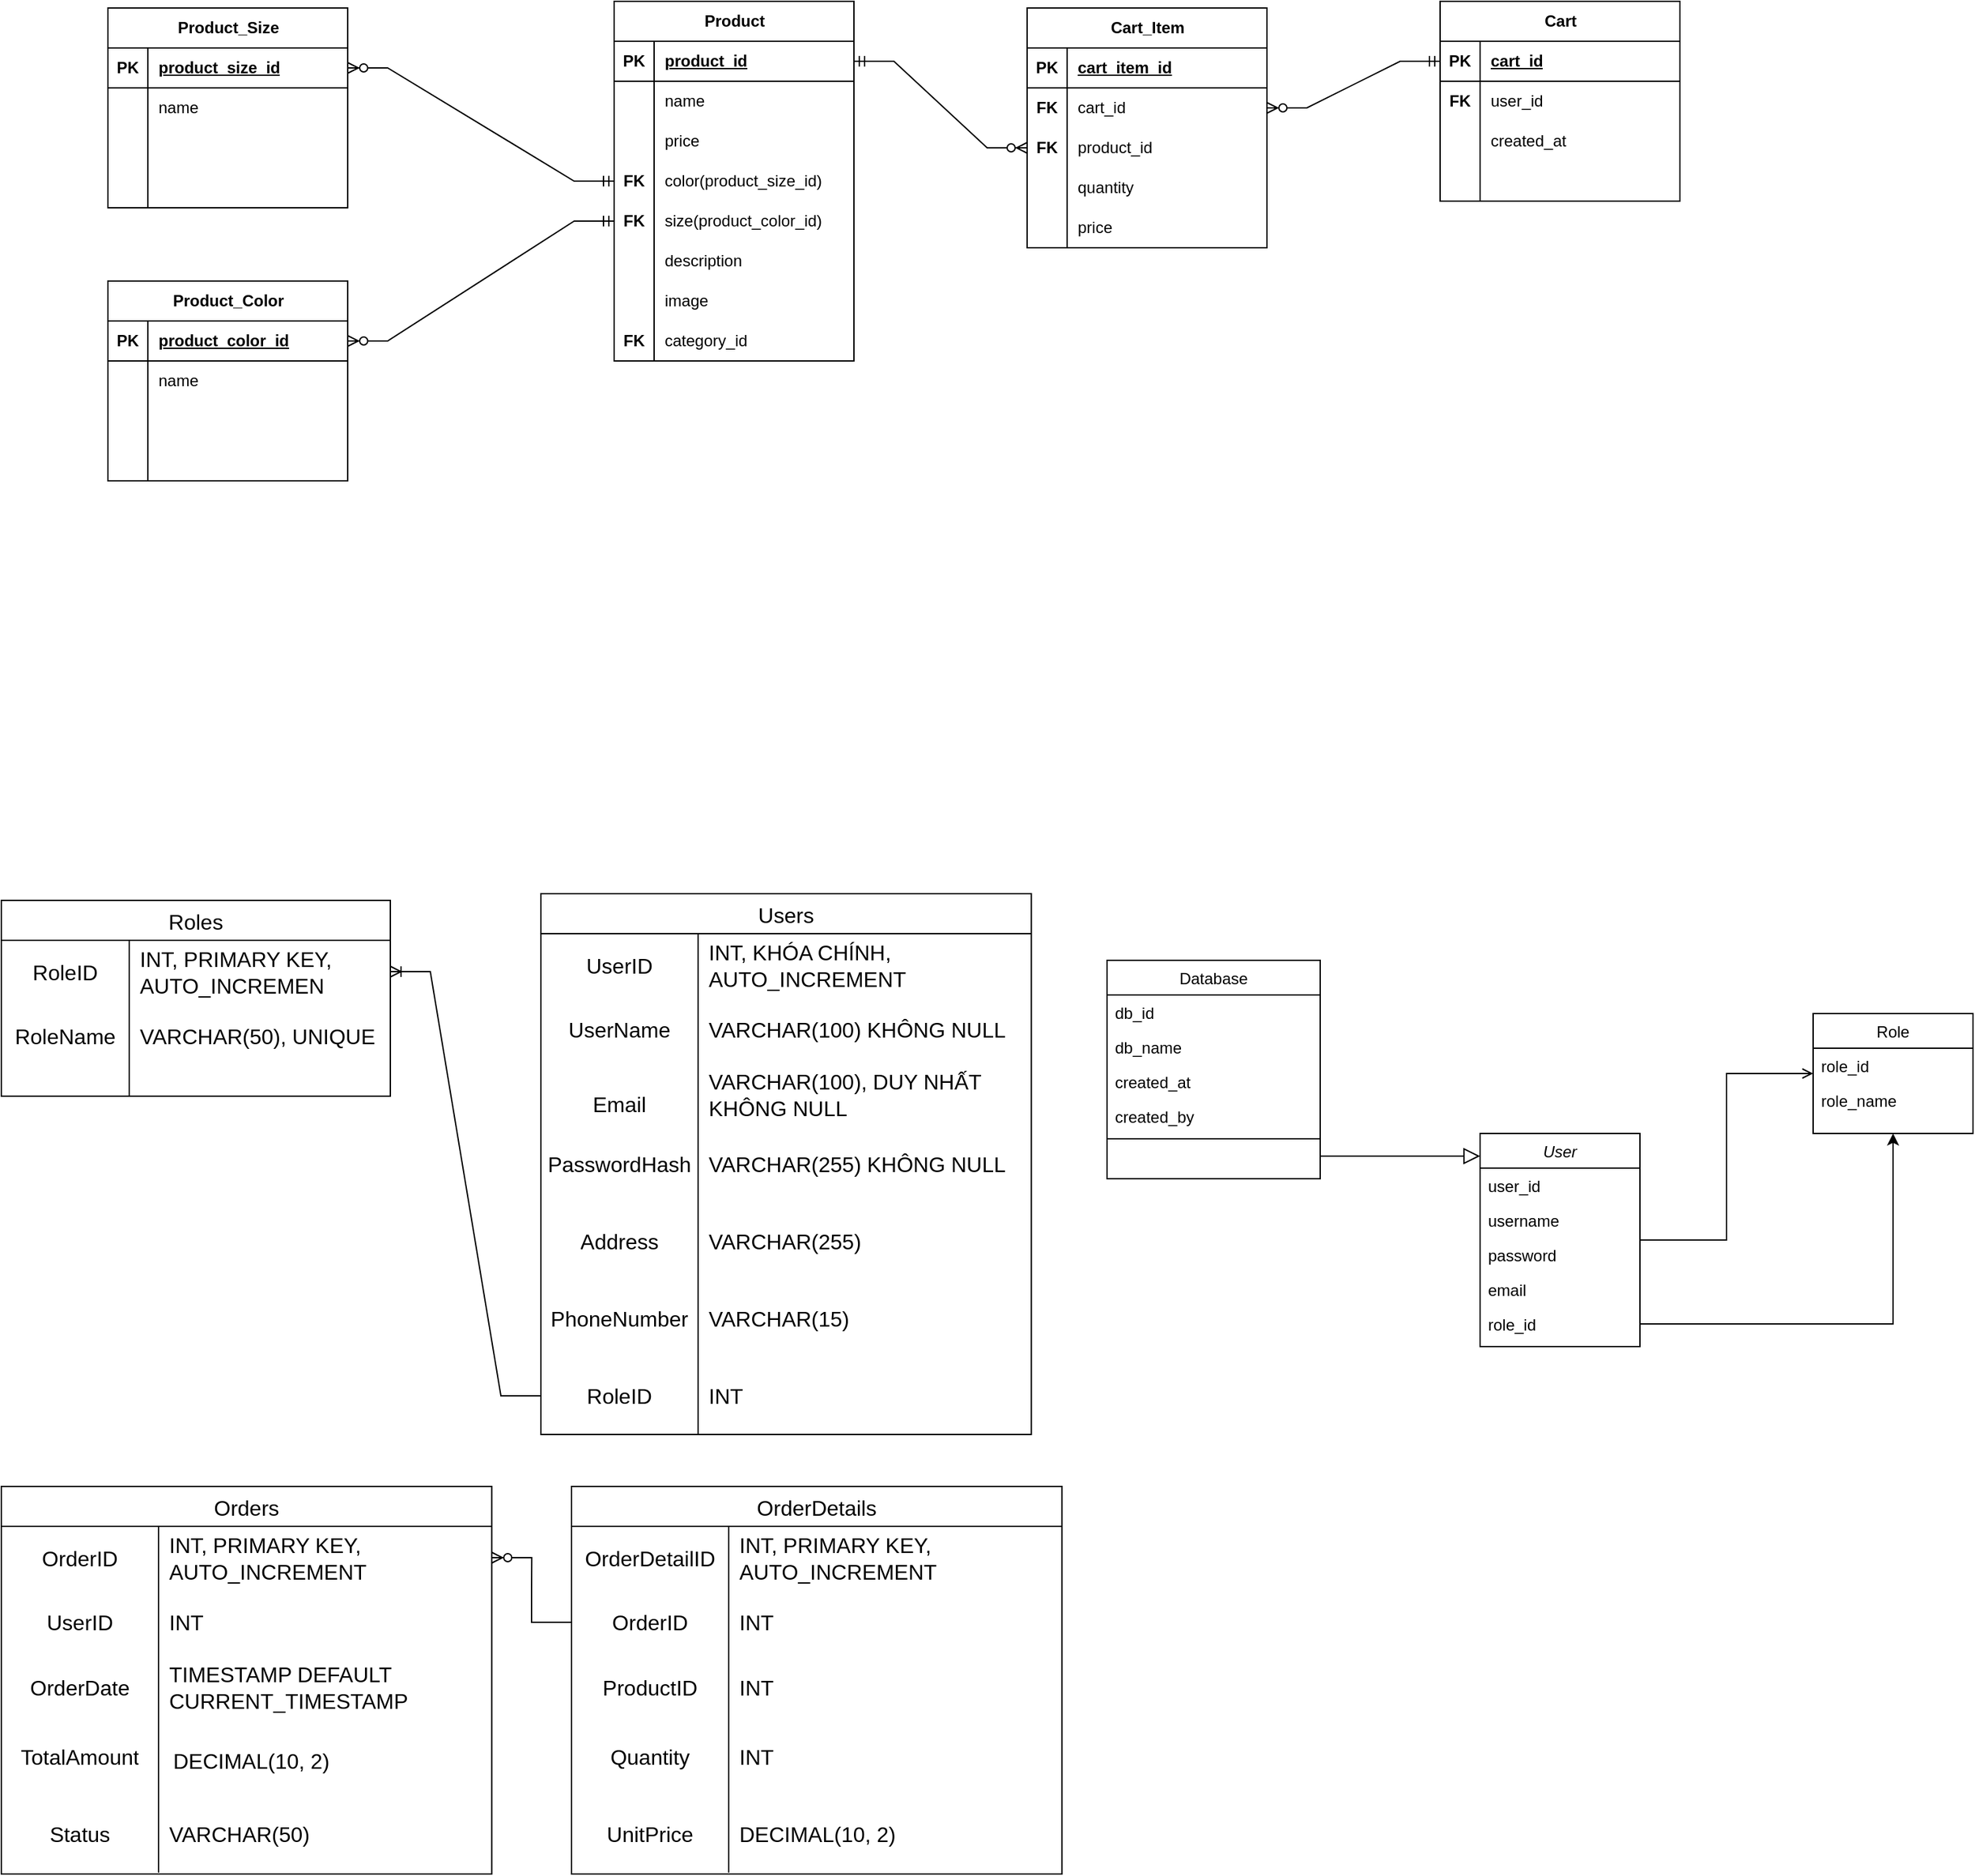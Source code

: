 <mxfile version="24.8.4">
  <diagram id="C5RBs43oDa-KdzZeNtuy" name="database-page1">
    <mxGraphModel dx="2571" dy="869" grid="1" gridSize="10" guides="1" tooltips="1" connect="1" arrows="1" fold="1" page="1" pageScale="1" pageWidth="827" pageHeight="1169" math="0" shadow="0">
      <root>
        <mxCell id="WIyWlLk6GJQsqaUBKTNV-0" />
        <mxCell id="WIyWlLk6GJQsqaUBKTNV-1" parent="WIyWlLk6GJQsqaUBKTNV-0" />
        <mxCell id="zkfFHV4jXpPFQw0GAbJ--0" value="User" style="swimlane;fontStyle=2;align=center;verticalAlign=top;childLayout=stackLayout;horizontal=1;startSize=26;horizontalStack=0;resizeParent=1;resizeLast=0;collapsible=1;marginBottom=0;rounded=0;shadow=0;strokeWidth=1;labelBackgroundColor=none;" parent="WIyWlLk6GJQsqaUBKTNV-1" vertex="1">
          <mxGeometry x="370" y="870" width="120" height="160" as="geometry">
            <mxRectangle x="230" y="140" width="160" height="26" as="alternateBounds" />
          </mxGeometry>
        </mxCell>
        <mxCell id="zkfFHV4jXpPFQw0GAbJ--1" value="user_id" style="text;align=left;verticalAlign=top;spacingLeft=4;spacingRight=4;overflow=hidden;rotatable=0;points=[[0,0.5],[1,0.5]];portConstraint=eastwest;labelBackgroundColor=none;" parent="zkfFHV4jXpPFQw0GAbJ--0" vertex="1">
          <mxGeometry y="26" width="120" height="26" as="geometry" />
        </mxCell>
        <mxCell id="zkfFHV4jXpPFQw0GAbJ--2" value="username" style="text;align=left;verticalAlign=top;spacingLeft=4;spacingRight=4;overflow=hidden;rotatable=0;points=[[0,0.5],[1,0.5]];portConstraint=eastwest;rounded=0;shadow=0;html=0;labelBackgroundColor=none;" parent="zkfFHV4jXpPFQw0GAbJ--0" vertex="1">
          <mxGeometry y="52" width="120" height="26" as="geometry" />
        </mxCell>
        <mxCell id="zkfFHV4jXpPFQw0GAbJ--3" value="password" style="text;align=left;verticalAlign=top;spacingLeft=4;spacingRight=4;overflow=hidden;rotatable=0;points=[[0,0.5],[1,0.5]];portConstraint=eastwest;rounded=0;shadow=0;html=0;labelBackgroundColor=none;" parent="zkfFHV4jXpPFQw0GAbJ--0" vertex="1">
          <mxGeometry y="78" width="120" height="26" as="geometry" />
        </mxCell>
        <mxCell id="AJHigA8q5ucF8Tfmt1Lf-0" value="email" style="text;align=left;verticalAlign=top;spacingLeft=4;spacingRight=4;overflow=hidden;rotatable=0;points=[[0,0.5],[1,0.5]];portConstraint=eastwest;rounded=0;shadow=0;html=0;labelBackgroundColor=none;" parent="zkfFHV4jXpPFQw0GAbJ--0" vertex="1">
          <mxGeometry y="104" width="120" height="26" as="geometry" />
        </mxCell>
        <mxCell id="AJHigA8q5ucF8Tfmt1Lf-2" value="role_id" style="text;align=left;verticalAlign=top;spacingLeft=4;spacingRight=4;overflow=hidden;rotatable=0;points=[[0,0.5],[1,0.5]];portConstraint=eastwest;rounded=0;shadow=0;html=0;labelBackgroundColor=none;" parent="zkfFHV4jXpPFQw0GAbJ--0" vertex="1">
          <mxGeometry y="130" width="120" height="26" as="geometry" />
        </mxCell>
        <mxCell id="zkfFHV4jXpPFQw0GAbJ--6" value="Database" style="swimlane;fontStyle=0;align=center;verticalAlign=top;childLayout=stackLayout;horizontal=1;startSize=26;horizontalStack=0;resizeParent=1;resizeLast=0;collapsible=1;marginBottom=0;rounded=0;shadow=0;strokeWidth=1;labelBackgroundColor=none;" parent="WIyWlLk6GJQsqaUBKTNV-1" vertex="1">
          <mxGeometry x="90" y="740" width="160" height="164" as="geometry">
            <mxRectangle x="130" y="380" width="160" height="26" as="alternateBounds" />
          </mxGeometry>
        </mxCell>
        <mxCell id="zkfFHV4jXpPFQw0GAbJ--7" value="db_id" style="text;align=left;verticalAlign=top;spacingLeft=4;spacingRight=4;overflow=hidden;rotatable=0;points=[[0,0.5],[1,0.5]];portConstraint=eastwest;labelBackgroundColor=none;" parent="zkfFHV4jXpPFQw0GAbJ--6" vertex="1">
          <mxGeometry y="26" width="160" height="26" as="geometry" />
        </mxCell>
        <mxCell id="zkfFHV4jXpPFQw0GAbJ--8" value="db_name" style="text;align=left;verticalAlign=top;spacingLeft=4;spacingRight=4;overflow=hidden;rotatable=0;points=[[0,0.5],[1,0.5]];portConstraint=eastwest;rounded=0;shadow=0;html=0;labelBackgroundColor=none;" parent="zkfFHV4jXpPFQw0GAbJ--6" vertex="1">
          <mxGeometry y="52" width="160" height="26" as="geometry" />
        </mxCell>
        <mxCell id="AJHigA8q5ucF8Tfmt1Lf-7" value="created_at" style="text;align=left;verticalAlign=top;spacingLeft=4;spacingRight=4;overflow=hidden;rotatable=0;points=[[0,0.5],[1,0.5]];portConstraint=eastwest;rounded=0;shadow=0;html=0;labelBackgroundColor=none;" parent="zkfFHV4jXpPFQw0GAbJ--6" vertex="1">
          <mxGeometry y="78" width="160" height="26" as="geometry" />
        </mxCell>
        <mxCell id="AJHigA8q5ucF8Tfmt1Lf-8" value="created_by" style="text;align=left;verticalAlign=top;spacingLeft=4;spacingRight=4;overflow=hidden;rotatable=0;points=[[0,0.5],[1,0.5]];portConstraint=eastwest;rounded=0;shadow=0;html=0;labelBackgroundColor=none;" parent="zkfFHV4jXpPFQw0GAbJ--6" vertex="1">
          <mxGeometry y="104" width="160" height="26" as="geometry" />
        </mxCell>
        <mxCell id="zkfFHV4jXpPFQw0GAbJ--9" value="" style="line;html=1;strokeWidth=1;align=left;verticalAlign=middle;spacingTop=-1;spacingLeft=3;spacingRight=3;rotatable=0;labelPosition=right;points=[];portConstraint=eastwest;labelBackgroundColor=none;" parent="zkfFHV4jXpPFQw0GAbJ--6" vertex="1">
          <mxGeometry y="130" width="160" height="8" as="geometry" />
        </mxCell>
        <mxCell id="zkfFHV4jXpPFQw0GAbJ--12" value="" style="endArrow=block;endSize=10;endFill=0;shadow=0;strokeWidth=1;rounded=0;curved=0;edgeStyle=elbowEdgeStyle;elbow=vertical;labelBackgroundColor=none;fontColor=default;" parent="WIyWlLk6GJQsqaUBKTNV-1" source="zkfFHV4jXpPFQw0GAbJ--6" target="zkfFHV4jXpPFQw0GAbJ--0" edge="1">
          <mxGeometry width="160" relative="1" as="geometry">
            <mxPoint x="200" y="203" as="sourcePoint" />
            <mxPoint x="200" y="203" as="targetPoint" />
          </mxGeometry>
        </mxCell>
        <mxCell id="zkfFHV4jXpPFQw0GAbJ--17" value="Role" style="swimlane;fontStyle=0;align=center;verticalAlign=top;childLayout=stackLayout;horizontal=1;startSize=26;horizontalStack=0;resizeParent=1;resizeLast=0;collapsible=1;marginBottom=0;rounded=0;shadow=0;strokeWidth=1;labelBackgroundColor=none;" parent="WIyWlLk6GJQsqaUBKTNV-1" vertex="1">
          <mxGeometry x="620" y="780" width="120" height="90" as="geometry">
            <mxRectangle x="550" y="140" width="160" height="26" as="alternateBounds" />
          </mxGeometry>
        </mxCell>
        <mxCell id="zkfFHV4jXpPFQw0GAbJ--18" value="role_id" style="text;align=left;verticalAlign=top;spacingLeft=4;spacingRight=4;overflow=hidden;rotatable=0;points=[[0,0.5],[1,0.5]];portConstraint=eastwest;labelBackgroundColor=none;" parent="zkfFHV4jXpPFQw0GAbJ--17" vertex="1">
          <mxGeometry y="26" width="120" height="26" as="geometry" />
        </mxCell>
        <mxCell id="zkfFHV4jXpPFQw0GAbJ--19" value="role_name" style="text;align=left;verticalAlign=top;spacingLeft=4;spacingRight=4;overflow=hidden;rotatable=0;points=[[0,0.5],[1,0.5]];portConstraint=eastwest;rounded=0;shadow=0;html=0;labelBackgroundColor=none;" parent="zkfFHV4jXpPFQw0GAbJ--17" vertex="1">
          <mxGeometry y="52" width="120" height="26" as="geometry" />
        </mxCell>
        <mxCell id="zkfFHV4jXpPFQw0GAbJ--26" value="" style="endArrow=open;shadow=0;strokeWidth=1;rounded=0;curved=0;endFill=1;edgeStyle=elbowEdgeStyle;elbow=vertical;labelBackgroundColor=none;fontColor=default;" parent="WIyWlLk6GJQsqaUBKTNV-1" source="zkfFHV4jXpPFQw0GAbJ--0" target="zkfFHV4jXpPFQw0GAbJ--17" edge="1">
          <mxGeometry x="0.5" y="41" relative="1" as="geometry">
            <mxPoint x="380" y="192" as="sourcePoint" />
            <mxPoint x="540" y="192" as="targetPoint" />
            <mxPoint x="-40" y="32" as="offset" />
          </mxGeometry>
        </mxCell>
        <mxCell id="AJHigA8q5ucF8Tfmt1Lf-9" style="edgeStyle=orthogonalEdgeStyle;rounded=0;orthogonalLoop=1;jettySize=auto;html=1;exitX=1;exitY=0.5;exitDx=0;exitDy=0;" parent="WIyWlLk6GJQsqaUBKTNV-1" source="AJHigA8q5ucF8Tfmt1Lf-2" target="zkfFHV4jXpPFQw0GAbJ--17" edge="1">
          <mxGeometry relative="1" as="geometry" />
        </mxCell>
        <mxCell id="xFFYZVTWZyNk6xg4L8Ox-0" value="Roles" style="shape=table;startSize=30;container=1;collapsible=0;childLayout=tableLayout;fixedRows=1;rowLines=0;fontStyle=0;strokeColor=default;fontSize=16;align=center;verticalAlign=middle;fontFamily=Helvetica;fontColor=default;resizable=1;fillColor=default;" parent="WIyWlLk6GJQsqaUBKTNV-1" vertex="1">
          <mxGeometry x="-740" y="695" width="292.01" height="147" as="geometry" />
        </mxCell>
        <mxCell id="xFFYZVTWZyNk6xg4L8Ox-1" value="" style="shape=tableRow;horizontal=0;startSize=0;swimlaneHead=0;swimlaneBody=0;top=0;left=0;bottom=0;right=0;collapsible=0;dropTarget=0;fillColor=none;points=[[0,0.5],[1,0.5]];portConstraint=eastwest;strokeColor=inherit;fontSize=16;align=center;verticalAlign=middle;fontFamily=Helvetica;fontColor=default;fontStyle=0;resizable=1;" parent="xFFYZVTWZyNk6xg4L8Ox-0" vertex="1">
          <mxGeometry y="30" width="292.01" height="47" as="geometry" />
        </mxCell>
        <mxCell id="xFFYZVTWZyNk6xg4L8Ox-2" value="RoleID" style="shape=partialRectangle;html=1;whiteSpace=wrap;connectable=0;fillColor=none;top=0;left=0;bottom=0;right=0;overflow=hidden;pointerEvents=1;strokeColor=inherit;fontSize=16;align=center;verticalAlign=middle;fontFamily=Helvetica;fontColor=default;fontStyle=0;resizable=1;" parent="xFFYZVTWZyNk6xg4L8Ox-1" vertex="1">
          <mxGeometry width="96" height="47" as="geometry">
            <mxRectangle width="96" height="47" as="alternateBounds" />
          </mxGeometry>
        </mxCell>
        <mxCell id="xFFYZVTWZyNk6xg4L8Ox-3" value="INT, PRIMARY KEY, AUTO_INCREMEN" style="shape=partialRectangle;html=1;whiteSpace=wrap;connectable=0;fillColor=none;top=0;left=0;bottom=0;right=0;align=left;spacingLeft=6;overflow=hidden;strokeColor=inherit;fontSize=16;verticalAlign=middle;fontFamily=Helvetica;fontColor=default;fontStyle=0;resizable=1;" parent="xFFYZVTWZyNk6xg4L8Ox-1" vertex="1">
          <mxGeometry x="96" width="196" height="47" as="geometry">
            <mxRectangle width="196" height="47" as="alternateBounds" />
          </mxGeometry>
        </mxCell>
        <mxCell id="xFFYZVTWZyNk6xg4L8Ox-4" value="" style="shape=tableRow;horizontal=0;startSize=0;swimlaneHead=0;swimlaneBody=0;top=0;left=0;bottom=0;right=0;collapsible=0;dropTarget=0;fillColor=none;points=[[0,0.5],[1,0.5]];portConstraint=eastwest;strokeColor=inherit;fontSize=16;align=center;verticalAlign=middle;fontFamily=Helvetica;fontColor=default;fontStyle=0;resizable=1;" parent="xFFYZVTWZyNk6xg4L8Ox-0" vertex="1">
          <mxGeometry y="77" width="292.01" height="50" as="geometry" />
        </mxCell>
        <mxCell id="xFFYZVTWZyNk6xg4L8Ox-5" value="RoleName" style="shape=partialRectangle;html=1;whiteSpace=wrap;connectable=0;fillColor=none;top=0;left=0;bottom=0;right=0;overflow=hidden;strokeColor=inherit;fontSize=16;align=center;verticalAlign=middle;fontFamily=Helvetica;fontColor=default;fontStyle=0;resizable=1;" parent="xFFYZVTWZyNk6xg4L8Ox-4" vertex="1">
          <mxGeometry width="96" height="50" as="geometry">
            <mxRectangle width="96" height="50" as="alternateBounds" />
          </mxGeometry>
        </mxCell>
        <mxCell id="xFFYZVTWZyNk6xg4L8Ox-6" value="VARCHAR(50), UNIQUE" style="shape=partialRectangle;html=1;whiteSpace=wrap;connectable=0;fillColor=none;top=0;left=0;bottom=0;right=0;align=left;spacingLeft=6;overflow=hidden;strokeColor=inherit;fontSize=16;verticalAlign=middle;fontFamily=Helvetica;fontColor=default;fontStyle=0;resizable=1;" parent="xFFYZVTWZyNk6xg4L8Ox-4" vertex="1">
          <mxGeometry x="96" width="196" height="50" as="geometry">
            <mxRectangle width="196" height="50" as="alternateBounds" />
          </mxGeometry>
        </mxCell>
        <mxCell id="xFFYZVTWZyNk6xg4L8Ox-7" value="" style="shape=tableRow;horizontal=0;startSize=0;swimlaneHead=0;swimlaneBody=0;top=0;left=0;bottom=0;right=0;collapsible=0;dropTarget=0;fillColor=none;points=[[0,0.5],[1,0.5]];portConstraint=eastwest;strokeColor=inherit;fontSize=16;align=center;verticalAlign=middle;fontFamily=Helvetica;fontColor=default;fontStyle=0;resizable=1;" parent="xFFYZVTWZyNk6xg4L8Ox-0" vertex="1">
          <mxGeometry y="127" width="292.01" height="20" as="geometry" />
        </mxCell>
        <mxCell id="xFFYZVTWZyNk6xg4L8Ox-8" value="" style="shape=partialRectangle;html=1;whiteSpace=wrap;connectable=0;fillColor=none;top=0;left=0;bottom=0;right=0;overflow=hidden;strokeColor=inherit;fontSize=16;align=center;verticalAlign=middle;fontFamily=Helvetica;fontColor=default;fontStyle=0;resizable=1;" parent="xFFYZVTWZyNk6xg4L8Ox-7" vertex="1">
          <mxGeometry width="96" height="20" as="geometry">
            <mxRectangle width="96" height="20" as="alternateBounds" />
          </mxGeometry>
        </mxCell>
        <mxCell id="xFFYZVTWZyNk6xg4L8Ox-9" value="" style="shape=partialRectangle;html=1;whiteSpace=wrap;connectable=0;fillColor=none;top=0;left=0;bottom=0;right=0;align=left;spacingLeft=6;overflow=hidden;strokeColor=inherit;fontSize=16;verticalAlign=middle;fontFamily=Helvetica;fontColor=default;fontStyle=0;resizable=1;" parent="xFFYZVTWZyNk6xg4L8Ox-7" vertex="1">
          <mxGeometry x="96" width="196" height="20" as="geometry">
            <mxRectangle width="196" height="20" as="alternateBounds" />
          </mxGeometry>
        </mxCell>
        <mxCell id="xFFYZVTWZyNk6xg4L8Ox-10" value="Users" style="shape=table;startSize=30;container=1;collapsible=0;childLayout=tableLayout;fixedRows=1;rowLines=0;fontStyle=0;strokeColor=default;fontSize=16;align=center;verticalAlign=middle;fontFamily=Helvetica;fontColor=default;resizable=1;fillColor=default;" parent="WIyWlLk6GJQsqaUBKTNV-1" vertex="1">
          <mxGeometry x="-335" y="690" width="368.15" height="406" as="geometry" />
        </mxCell>
        <mxCell id="xFFYZVTWZyNk6xg4L8Ox-11" value="" style="shape=tableRow;horizontal=0;startSize=0;swimlaneHead=0;swimlaneBody=0;top=0;left=0;bottom=0;right=0;collapsible=0;dropTarget=0;fillColor=none;points=[[0,0.5],[1,0.5]];portConstraint=eastwest;strokeColor=inherit;fontSize=16;align=center;verticalAlign=middle;fontFamily=Helvetica;fontColor=default;fontStyle=0;resizable=1;" parent="xFFYZVTWZyNk6xg4L8Ox-10" vertex="1">
          <mxGeometry y="30" width="368.15" height="47" as="geometry" />
        </mxCell>
        <mxCell id="xFFYZVTWZyNk6xg4L8Ox-12" value="UserID" style="shape=partialRectangle;html=1;whiteSpace=wrap;connectable=0;fillColor=none;top=0;left=0;bottom=0;right=0;overflow=hidden;pointerEvents=1;strokeColor=inherit;fontSize=16;align=center;verticalAlign=middle;fontFamily=Helvetica;fontColor=default;fontStyle=0;resizable=1;" parent="xFFYZVTWZyNk6xg4L8Ox-11" vertex="1">
          <mxGeometry width="118" height="47" as="geometry">
            <mxRectangle width="118" height="47" as="alternateBounds" />
          </mxGeometry>
        </mxCell>
        <mxCell id="xFFYZVTWZyNk6xg4L8Ox-13" value="INT, KHÓA CHÍNH, AUTO_INCREMENT" style="shape=partialRectangle;html=1;whiteSpace=wrap;connectable=0;fillColor=none;top=0;left=0;bottom=0;right=0;align=left;spacingLeft=6;overflow=hidden;strokeColor=inherit;fontSize=16;verticalAlign=middle;fontFamily=Helvetica;fontColor=default;fontStyle=0;resizable=1;" parent="xFFYZVTWZyNk6xg4L8Ox-11" vertex="1">
          <mxGeometry x="118" width="250" height="47" as="geometry">
            <mxRectangle width="250" height="47" as="alternateBounds" />
          </mxGeometry>
        </mxCell>
        <mxCell id="xFFYZVTWZyNk6xg4L8Ox-14" value="" style="shape=tableRow;horizontal=0;startSize=0;swimlaneHead=0;swimlaneBody=0;top=0;left=0;bottom=0;right=0;collapsible=0;dropTarget=0;fillColor=none;points=[[0,0.5],[1,0.5]];portConstraint=eastwest;strokeColor=inherit;fontSize=16;align=center;verticalAlign=middle;fontFamily=Helvetica;fontColor=default;fontStyle=0;resizable=1;" parent="xFFYZVTWZyNk6xg4L8Ox-10" vertex="1">
          <mxGeometry y="77" width="368.15" height="50" as="geometry" />
        </mxCell>
        <mxCell id="xFFYZVTWZyNk6xg4L8Ox-15" value="UserName" style="shape=partialRectangle;html=1;whiteSpace=wrap;connectable=0;fillColor=none;top=0;left=0;bottom=0;right=0;overflow=hidden;strokeColor=inherit;fontSize=16;align=center;verticalAlign=middle;fontFamily=Helvetica;fontColor=default;fontStyle=0;resizable=1;" parent="xFFYZVTWZyNk6xg4L8Ox-14" vertex="1">
          <mxGeometry width="118" height="50" as="geometry">
            <mxRectangle width="118" height="50" as="alternateBounds" />
          </mxGeometry>
        </mxCell>
        <mxCell id="xFFYZVTWZyNk6xg4L8Ox-16" value="VARCHAR(100) KHÔNG NULL" style="shape=partialRectangle;html=1;whiteSpace=wrap;connectable=0;fillColor=none;top=0;left=0;bottom=0;right=0;align=left;spacingLeft=6;overflow=hidden;strokeColor=inherit;fontSize=16;verticalAlign=middle;fontFamily=Helvetica;fontColor=default;fontStyle=0;resizable=1;" parent="xFFYZVTWZyNk6xg4L8Ox-14" vertex="1">
          <mxGeometry x="118" width="250" height="50" as="geometry">
            <mxRectangle width="250" height="50" as="alternateBounds" />
          </mxGeometry>
        </mxCell>
        <mxCell id="xFFYZVTWZyNk6xg4L8Ox-17" value="" style="shape=tableRow;horizontal=0;startSize=0;swimlaneHead=0;swimlaneBody=0;top=0;left=0;bottom=0;right=0;collapsible=0;dropTarget=0;fillColor=none;points=[[0,0.5],[1,0.5]];portConstraint=eastwest;strokeColor=inherit;fontSize=16;align=center;verticalAlign=middle;fontFamily=Helvetica;fontColor=default;fontStyle=0;resizable=1;" parent="xFFYZVTWZyNk6xg4L8Ox-10" vertex="1">
          <mxGeometry y="127" width="368.15" height="47" as="geometry" />
        </mxCell>
        <mxCell id="xFFYZVTWZyNk6xg4L8Ox-18" value="&#xa;Email&#xa;&#xa;" style="shape=partialRectangle;html=1;whiteSpace=wrap;connectable=0;fillColor=none;top=0;left=0;bottom=0;right=0;overflow=hidden;strokeColor=inherit;fontSize=16;align=center;verticalAlign=middle;fontFamily=Helvetica;fontColor=default;fontStyle=0;resizable=1;" parent="xFFYZVTWZyNk6xg4L8Ox-17" vertex="1">
          <mxGeometry width="118" height="47" as="geometry">
            <mxRectangle width="118" height="47" as="alternateBounds" />
          </mxGeometry>
        </mxCell>
        <mxCell id="xFFYZVTWZyNk6xg4L8Ox-19" value="VARCHAR(100), DUY NHẤT KHÔNG NULL" style="shape=partialRectangle;html=1;whiteSpace=wrap;connectable=0;fillColor=none;top=0;left=0;bottom=0;right=0;align=left;spacingLeft=6;overflow=hidden;strokeColor=inherit;fontSize=16;verticalAlign=middle;fontFamily=Helvetica;fontColor=default;fontStyle=0;resizable=1;" parent="xFFYZVTWZyNk6xg4L8Ox-17" vertex="1">
          <mxGeometry x="118" width="250" height="47" as="geometry">
            <mxRectangle width="250" height="47" as="alternateBounds" />
          </mxGeometry>
        </mxCell>
        <mxCell id="xFFYZVTWZyNk6xg4L8Ox-20" value="" style="shape=tableRow;horizontal=0;startSize=0;swimlaneHead=0;swimlaneBody=0;top=0;left=0;bottom=0;right=0;collapsible=0;dropTarget=0;fillColor=none;points=[[0,0.5],[1,0.5]];portConstraint=eastwest;strokeColor=inherit;fontSize=16;align=center;verticalAlign=middle;fontFamily=Helvetica;fontColor=default;fontStyle=0;resizable=1;" parent="xFFYZVTWZyNk6xg4L8Ox-10" vertex="1">
          <mxGeometry y="174" width="368.15" height="58" as="geometry" />
        </mxCell>
        <mxCell id="xFFYZVTWZyNk6xg4L8Ox-21" value="PasswordHash" style="shape=partialRectangle;html=1;whiteSpace=wrap;connectable=0;fillColor=none;top=0;left=0;bottom=0;right=0;overflow=hidden;strokeColor=inherit;fontSize=16;align=center;verticalAlign=middle;fontFamily=Helvetica;fontColor=default;fontStyle=0;resizable=1;" parent="xFFYZVTWZyNk6xg4L8Ox-20" vertex="1">
          <mxGeometry width="118" height="58" as="geometry">
            <mxRectangle width="118" height="58" as="alternateBounds" />
          </mxGeometry>
        </mxCell>
        <mxCell id="xFFYZVTWZyNk6xg4L8Ox-22" value="VARCHAR(255) KHÔNG NULL" style="shape=partialRectangle;html=1;whiteSpace=wrap;connectable=0;fillColor=none;top=0;left=0;bottom=0;right=0;align=left;spacingLeft=6;overflow=hidden;strokeColor=inherit;fontSize=16;verticalAlign=middle;fontFamily=Helvetica;fontColor=default;fontStyle=0;resizable=1;" parent="xFFYZVTWZyNk6xg4L8Ox-20" vertex="1">
          <mxGeometry x="118" width="250" height="58" as="geometry">
            <mxRectangle width="250" height="58" as="alternateBounds" />
          </mxGeometry>
        </mxCell>
        <mxCell id="xFFYZVTWZyNk6xg4L8Ox-23" value="" style="shape=tableRow;horizontal=0;startSize=0;swimlaneHead=0;swimlaneBody=0;top=0;left=0;bottom=0;right=0;collapsible=0;dropTarget=0;fillColor=none;points=[[0,0.5],[1,0.5]];portConstraint=eastwest;strokeColor=inherit;fontSize=16;align=center;verticalAlign=middle;fontFamily=Helvetica;fontColor=default;fontStyle=0;resizable=1;" parent="xFFYZVTWZyNk6xg4L8Ox-10" vertex="1">
          <mxGeometry y="232" width="368.15" height="58" as="geometry" />
        </mxCell>
        <mxCell id="xFFYZVTWZyNk6xg4L8Ox-24" value="Address" style="shape=partialRectangle;html=1;whiteSpace=wrap;connectable=0;fillColor=none;top=0;left=0;bottom=0;right=0;overflow=hidden;strokeColor=inherit;fontSize=16;align=center;verticalAlign=middle;fontFamily=Helvetica;fontColor=default;fontStyle=0;resizable=1;" parent="xFFYZVTWZyNk6xg4L8Ox-23" vertex="1">
          <mxGeometry width="118" height="58" as="geometry">
            <mxRectangle width="118" height="58" as="alternateBounds" />
          </mxGeometry>
        </mxCell>
        <mxCell id="xFFYZVTWZyNk6xg4L8Ox-25" value="VARCHAR(255)" style="shape=partialRectangle;html=1;whiteSpace=wrap;connectable=0;fillColor=none;top=0;left=0;bottom=0;right=0;align=left;spacingLeft=6;overflow=hidden;strokeColor=inherit;fontSize=16;verticalAlign=middle;fontFamily=Helvetica;fontColor=default;fontStyle=0;resizable=1;" parent="xFFYZVTWZyNk6xg4L8Ox-23" vertex="1">
          <mxGeometry x="118" width="250" height="58" as="geometry">
            <mxRectangle width="250" height="58" as="alternateBounds" />
          </mxGeometry>
        </mxCell>
        <mxCell id="xFFYZVTWZyNk6xg4L8Ox-26" value="" style="shape=tableRow;horizontal=0;startSize=0;swimlaneHead=0;swimlaneBody=0;top=0;left=0;bottom=0;right=0;collapsible=0;dropTarget=0;fillColor=none;points=[[0,0.5],[1,0.5]];portConstraint=eastwest;strokeColor=inherit;fontSize=16;align=center;verticalAlign=middle;fontFamily=Helvetica;fontColor=default;fontStyle=0;resizable=1;" parent="xFFYZVTWZyNk6xg4L8Ox-10" vertex="1">
          <mxGeometry y="290" width="368.15" height="58" as="geometry" />
        </mxCell>
        <mxCell id="xFFYZVTWZyNk6xg4L8Ox-27" value="PhoneNumber" style="shape=partialRectangle;html=1;whiteSpace=wrap;connectable=0;fillColor=none;top=0;left=0;bottom=0;right=0;overflow=hidden;strokeColor=inherit;fontSize=16;align=center;verticalAlign=middle;fontFamily=Helvetica;fontColor=default;fontStyle=0;resizable=1;" parent="xFFYZVTWZyNk6xg4L8Ox-26" vertex="1">
          <mxGeometry width="118" height="58" as="geometry">
            <mxRectangle width="118" height="58" as="alternateBounds" />
          </mxGeometry>
        </mxCell>
        <mxCell id="xFFYZVTWZyNk6xg4L8Ox-28" value="VARCHAR(15)" style="shape=partialRectangle;html=1;whiteSpace=wrap;connectable=0;fillColor=none;top=0;left=0;bottom=0;right=0;align=left;spacingLeft=6;overflow=hidden;strokeColor=inherit;fontSize=16;verticalAlign=middle;fontFamily=Helvetica;fontColor=default;fontStyle=0;resizable=1;" parent="xFFYZVTWZyNk6xg4L8Ox-26" vertex="1">
          <mxGeometry x="118" width="250" height="58" as="geometry">
            <mxRectangle width="250" height="58" as="alternateBounds" />
          </mxGeometry>
        </mxCell>
        <mxCell id="xFFYZVTWZyNk6xg4L8Ox-29" value="" style="shape=tableRow;horizontal=0;startSize=0;swimlaneHead=0;swimlaneBody=0;top=0;left=0;bottom=0;right=0;collapsible=0;dropTarget=0;fillColor=none;points=[[0,0.5],[1,0.5]];portConstraint=eastwest;strokeColor=inherit;fontSize=16;align=center;verticalAlign=middle;fontFamily=Helvetica;fontColor=default;fontStyle=0;resizable=1;" parent="xFFYZVTWZyNk6xg4L8Ox-10" vertex="1">
          <mxGeometry y="348" width="368.15" height="58" as="geometry" />
        </mxCell>
        <mxCell id="xFFYZVTWZyNk6xg4L8Ox-30" value="RoleID" style="shape=partialRectangle;html=1;whiteSpace=wrap;connectable=0;fillColor=none;top=0;left=0;bottom=0;right=0;overflow=hidden;strokeColor=inherit;fontSize=16;align=center;verticalAlign=middle;fontFamily=Helvetica;fontColor=default;fontStyle=0;resizable=1;" parent="xFFYZVTWZyNk6xg4L8Ox-29" vertex="1">
          <mxGeometry width="118" height="58" as="geometry">
            <mxRectangle width="118" height="58" as="alternateBounds" />
          </mxGeometry>
        </mxCell>
        <mxCell id="xFFYZVTWZyNk6xg4L8Ox-31" value="INT" style="shape=partialRectangle;html=1;whiteSpace=wrap;connectable=0;fillColor=none;top=0;left=0;bottom=0;right=0;align=left;spacingLeft=6;overflow=hidden;strokeColor=inherit;fontSize=16;verticalAlign=middle;fontFamily=Helvetica;fontColor=default;fontStyle=0;resizable=1;" parent="xFFYZVTWZyNk6xg4L8Ox-29" vertex="1">
          <mxGeometry x="118" width="250" height="58" as="geometry">
            <mxRectangle width="250" height="58" as="alternateBounds" />
          </mxGeometry>
        </mxCell>
        <mxCell id="xFFYZVTWZyNk6xg4L8Ox-32" value="" style="edgeStyle=entityRelationEdgeStyle;fontSize=12;html=1;endArrow=ERoneToMany;rounded=0;fontFamily=Helvetica;fontColor=default;fontStyle=1;resizable=1;exitX=0;exitY=0.5;exitDx=0;exitDy=0;" parent="WIyWlLk6GJQsqaUBKTNV-1" source="xFFYZVTWZyNk6xg4L8Ox-29" target="xFFYZVTWZyNk6xg4L8Ox-1" edge="1">
          <mxGeometry width="100" height="100" relative="1" as="geometry">
            <mxPoint x="-505" y="937" as="sourcePoint" />
            <mxPoint x="-405" y="837" as="targetPoint" />
          </mxGeometry>
        </mxCell>
        <mxCell id="xFFYZVTWZyNk6xg4L8Ox-33" value="Orders" style="shape=table;startSize=30;container=1;collapsible=0;childLayout=tableLayout;fixedRows=1;rowLines=0;fontStyle=0;strokeColor=default;fontSize=16;align=center;verticalAlign=middle;fontFamily=Helvetica;fontColor=default;resizable=1;fillColor=default;" parent="WIyWlLk6GJQsqaUBKTNV-1" vertex="1">
          <mxGeometry x="-740" y="1135" width="368.15" height="291" as="geometry" />
        </mxCell>
        <mxCell id="xFFYZVTWZyNk6xg4L8Ox-34" value="" style="shape=tableRow;horizontal=0;startSize=0;swimlaneHead=0;swimlaneBody=0;top=0;left=0;bottom=0;right=0;collapsible=0;dropTarget=0;fillColor=none;points=[[0,0.5],[1,0.5]];portConstraint=eastwest;strokeColor=inherit;fontSize=16;align=center;verticalAlign=middle;fontFamily=Helvetica;fontColor=default;fontStyle=0;resizable=1;" parent="xFFYZVTWZyNk6xg4L8Ox-33" vertex="1">
          <mxGeometry y="30" width="368.15" height="47" as="geometry" />
        </mxCell>
        <mxCell id="xFFYZVTWZyNk6xg4L8Ox-35" value="OrderID" style="shape=partialRectangle;html=1;whiteSpace=wrap;connectable=0;fillColor=none;top=0;left=0;bottom=0;right=0;overflow=hidden;pointerEvents=1;strokeColor=inherit;fontSize=16;align=center;verticalAlign=middle;fontFamily=Helvetica;fontColor=default;fontStyle=0;resizable=1;" parent="xFFYZVTWZyNk6xg4L8Ox-34" vertex="1">
          <mxGeometry width="118" height="47" as="geometry">
            <mxRectangle width="118" height="47" as="alternateBounds" />
          </mxGeometry>
        </mxCell>
        <mxCell id="xFFYZVTWZyNk6xg4L8Ox-36" value="INT, PRIMARY KEY, AUTO_INCREMENT" style="shape=partialRectangle;html=1;whiteSpace=wrap;connectable=0;fillColor=none;top=0;left=0;bottom=0;right=0;align=left;spacingLeft=6;overflow=hidden;strokeColor=inherit;fontSize=16;verticalAlign=middle;fontFamily=Helvetica;fontColor=default;fontStyle=0;resizable=1;" parent="xFFYZVTWZyNk6xg4L8Ox-34" vertex="1">
          <mxGeometry x="118" width="250" height="47" as="geometry">
            <mxRectangle width="250" height="47" as="alternateBounds" />
          </mxGeometry>
        </mxCell>
        <mxCell id="xFFYZVTWZyNk6xg4L8Ox-37" value="" style="shape=tableRow;horizontal=0;startSize=0;swimlaneHead=0;swimlaneBody=0;top=0;left=0;bottom=0;right=0;collapsible=0;dropTarget=0;fillColor=none;points=[[0,0.5],[1,0.5]];portConstraint=eastwest;strokeColor=inherit;fontSize=16;align=center;verticalAlign=middle;fontFamily=Helvetica;fontColor=default;fontStyle=0;resizable=1;" parent="xFFYZVTWZyNk6xg4L8Ox-33" vertex="1">
          <mxGeometry y="77" width="368.15" height="50" as="geometry" />
        </mxCell>
        <mxCell id="xFFYZVTWZyNk6xg4L8Ox-38" value="UserID" style="shape=partialRectangle;html=1;whiteSpace=wrap;connectable=0;fillColor=none;top=0;left=0;bottom=0;right=0;overflow=hidden;strokeColor=inherit;fontSize=16;align=center;verticalAlign=middle;fontFamily=Helvetica;fontColor=default;fontStyle=0;resizable=1;" parent="xFFYZVTWZyNk6xg4L8Ox-37" vertex="1">
          <mxGeometry width="118" height="50" as="geometry">
            <mxRectangle width="118" height="50" as="alternateBounds" />
          </mxGeometry>
        </mxCell>
        <mxCell id="xFFYZVTWZyNk6xg4L8Ox-39" value="INT" style="shape=partialRectangle;html=1;whiteSpace=wrap;connectable=0;fillColor=none;top=0;left=0;bottom=0;right=0;align=left;spacingLeft=6;overflow=hidden;strokeColor=inherit;fontSize=16;verticalAlign=middle;fontFamily=Helvetica;fontColor=default;fontStyle=0;resizable=1;" parent="xFFYZVTWZyNk6xg4L8Ox-37" vertex="1">
          <mxGeometry x="118" width="250" height="50" as="geometry">
            <mxRectangle width="250" height="50" as="alternateBounds" />
          </mxGeometry>
        </mxCell>
        <mxCell id="xFFYZVTWZyNk6xg4L8Ox-40" value="" style="shape=tableRow;horizontal=0;startSize=0;swimlaneHead=0;swimlaneBody=0;top=0;left=0;bottom=0;right=0;collapsible=0;dropTarget=0;fillColor=none;points=[[0,0.5],[1,0.5]];portConstraint=eastwest;strokeColor=inherit;fontSize=16;align=center;verticalAlign=middle;fontFamily=Helvetica;fontColor=default;fontStyle=0;resizable=1;" parent="xFFYZVTWZyNk6xg4L8Ox-33" vertex="1">
          <mxGeometry y="127" width="368.15" height="47" as="geometry" />
        </mxCell>
        <mxCell id="xFFYZVTWZyNk6xg4L8Ox-41" value="OrderDate" style="shape=partialRectangle;html=1;whiteSpace=wrap;connectable=0;fillColor=none;top=0;left=0;bottom=0;right=0;overflow=hidden;strokeColor=inherit;fontSize=16;align=center;verticalAlign=middle;fontFamily=Helvetica;fontColor=default;fontStyle=0;resizable=1;" parent="xFFYZVTWZyNk6xg4L8Ox-40" vertex="1">
          <mxGeometry width="118" height="47" as="geometry">
            <mxRectangle width="118" height="47" as="alternateBounds" />
          </mxGeometry>
        </mxCell>
        <mxCell id="xFFYZVTWZyNk6xg4L8Ox-42" value="TIMESTAMP DEFAULT CURRENT_TIMESTAMP" style="shape=partialRectangle;html=1;whiteSpace=wrap;connectable=0;fillColor=none;top=0;left=0;bottom=0;right=0;align=left;spacingLeft=6;overflow=hidden;strokeColor=inherit;fontSize=16;verticalAlign=middle;fontFamily=Helvetica;fontColor=default;fontStyle=0;resizable=1;" parent="xFFYZVTWZyNk6xg4L8Ox-40" vertex="1">
          <mxGeometry x="118" width="250" height="47" as="geometry">
            <mxRectangle width="250" height="47" as="alternateBounds" />
          </mxGeometry>
        </mxCell>
        <mxCell id="xFFYZVTWZyNk6xg4L8Ox-43" value="" style="shape=tableRow;horizontal=0;startSize=0;swimlaneHead=0;swimlaneBody=0;top=0;left=0;bottom=0;right=0;collapsible=0;dropTarget=0;fillColor=none;points=[[0,0.5],[1,0.5]];portConstraint=eastwest;strokeColor=inherit;fontSize=16;align=center;verticalAlign=middle;fontFamily=Helvetica;fontColor=default;fontStyle=0;resizable=1;" parent="xFFYZVTWZyNk6xg4L8Ox-33" vertex="1">
          <mxGeometry y="174" width="368.15" height="58" as="geometry" />
        </mxCell>
        <mxCell id="xFFYZVTWZyNk6xg4L8Ox-44" value="TotalAmount" style="shape=partialRectangle;html=1;whiteSpace=wrap;connectable=0;fillColor=none;top=0;left=0;bottom=0;right=0;overflow=hidden;strokeColor=inherit;fontSize=16;align=center;verticalAlign=middle;fontFamily=Helvetica;fontColor=default;fontStyle=0;resizable=1;" parent="xFFYZVTWZyNk6xg4L8Ox-43" vertex="1">
          <mxGeometry width="118" height="58" as="geometry">
            <mxRectangle width="118" height="58" as="alternateBounds" />
          </mxGeometry>
        </mxCell>
        <mxCell id="xFFYZVTWZyNk6xg4L8Ox-45" value="&lt;table&gt;&lt;tbody&gt;&lt;tr&gt;&lt;td&gt;&lt;/td&gt;&lt;/tr&gt;&lt;/tbody&gt;&lt;/table&gt;&lt;table&gt;&lt;tbody&gt;&lt;tr&gt;&lt;td&gt;DECIMAL(10, 2)&lt;/td&gt;&lt;/tr&gt;&lt;/tbody&gt;&lt;/table&gt;" style="shape=partialRectangle;html=1;whiteSpace=wrap;connectable=0;fillColor=none;top=0;left=0;bottom=0;right=0;align=left;spacingLeft=6;overflow=hidden;strokeColor=inherit;fontSize=16;verticalAlign=middle;fontFamily=Helvetica;fontColor=default;fontStyle=0;resizable=1;" parent="xFFYZVTWZyNk6xg4L8Ox-43" vertex="1">
          <mxGeometry x="118" width="250" height="58" as="geometry">
            <mxRectangle width="250" height="58" as="alternateBounds" />
          </mxGeometry>
        </mxCell>
        <mxCell id="xFFYZVTWZyNk6xg4L8Ox-46" value="" style="shape=tableRow;horizontal=0;startSize=0;swimlaneHead=0;swimlaneBody=0;top=0;left=0;bottom=0;right=0;collapsible=0;dropTarget=0;fillColor=none;points=[[0,0.5],[1,0.5]];portConstraint=eastwest;strokeColor=inherit;fontSize=16;align=center;verticalAlign=middle;fontFamily=Helvetica;fontColor=default;fontStyle=0;resizable=1;" parent="xFFYZVTWZyNk6xg4L8Ox-33" vertex="1">
          <mxGeometry y="232" width="368.15" height="58" as="geometry" />
        </mxCell>
        <mxCell id="xFFYZVTWZyNk6xg4L8Ox-47" value="Status" style="shape=partialRectangle;html=1;whiteSpace=wrap;connectable=0;fillColor=none;top=0;left=0;bottom=0;right=0;overflow=hidden;strokeColor=inherit;fontSize=16;align=center;verticalAlign=middle;fontFamily=Helvetica;fontColor=default;fontStyle=0;resizable=1;" parent="xFFYZVTWZyNk6xg4L8Ox-46" vertex="1">
          <mxGeometry width="118" height="58" as="geometry">
            <mxRectangle width="118" height="58" as="alternateBounds" />
          </mxGeometry>
        </mxCell>
        <mxCell id="xFFYZVTWZyNk6xg4L8Ox-48" value="VARCHAR(50)" style="shape=partialRectangle;html=1;whiteSpace=wrap;connectable=0;fillColor=none;top=0;left=0;bottom=0;right=0;align=left;spacingLeft=6;overflow=hidden;strokeColor=inherit;fontSize=16;verticalAlign=middle;fontFamily=Helvetica;fontColor=default;fontStyle=0;resizable=1;" parent="xFFYZVTWZyNk6xg4L8Ox-46" vertex="1">
          <mxGeometry x="118" width="250" height="58" as="geometry">
            <mxRectangle width="250" height="58" as="alternateBounds" />
          </mxGeometry>
        </mxCell>
        <mxCell id="xFFYZVTWZyNk6xg4L8Ox-49" value="OrderDetails" style="shape=table;startSize=30;container=1;collapsible=0;childLayout=tableLayout;fixedRows=1;rowLines=0;fontStyle=0;strokeColor=default;fontSize=16;align=center;verticalAlign=middle;fontFamily=Helvetica;fontColor=default;resizable=1;fillColor=default;" parent="WIyWlLk6GJQsqaUBKTNV-1" vertex="1">
          <mxGeometry x="-312" y="1135" width="368.15" height="291" as="geometry" />
        </mxCell>
        <mxCell id="xFFYZVTWZyNk6xg4L8Ox-50" value="" style="shape=tableRow;horizontal=0;startSize=0;swimlaneHead=0;swimlaneBody=0;top=0;left=0;bottom=0;right=0;collapsible=0;dropTarget=0;fillColor=none;points=[[0,0.5],[1,0.5]];portConstraint=eastwest;strokeColor=inherit;fontSize=16;align=center;verticalAlign=middle;fontFamily=Helvetica;fontColor=default;fontStyle=0;resizable=1;" parent="xFFYZVTWZyNk6xg4L8Ox-49" vertex="1">
          <mxGeometry y="30" width="368.15" height="47" as="geometry" />
        </mxCell>
        <mxCell id="xFFYZVTWZyNk6xg4L8Ox-51" value="OrderDetailID" style="shape=partialRectangle;html=1;whiteSpace=wrap;connectable=0;fillColor=none;top=0;left=0;bottom=0;right=0;overflow=hidden;pointerEvents=1;strokeColor=inherit;fontSize=16;align=center;verticalAlign=middle;fontFamily=Helvetica;fontColor=default;fontStyle=0;resizable=1;" parent="xFFYZVTWZyNk6xg4L8Ox-50" vertex="1">
          <mxGeometry width="118" height="47" as="geometry">
            <mxRectangle width="118" height="47" as="alternateBounds" />
          </mxGeometry>
        </mxCell>
        <mxCell id="xFFYZVTWZyNk6xg4L8Ox-52" value="INT, PRIMARY KEY, AUTO_INCREMENT" style="shape=partialRectangle;html=1;whiteSpace=wrap;connectable=0;fillColor=none;top=0;left=0;bottom=0;right=0;align=left;spacingLeft=6;overflow=hidden;strokeColor=inherit;fontSize=16;verticalAlign=middle;fontFamily=Helvetica;fontColor=default;fontStyle=0;resizable=1;" parent="xFFYZVTWZyNk6xg4L8Ox-50" vertex="1">
          <mxGeometry x="118" width="250" height="47" as="geometry">
            <mxRectangle width="250" height="47" as="alternateBounds" />
          </mxGeometry>
        </mxCell>
        <mxCell id="xFFYZVTWZyNk6xg4L8Ox-53" value="" style="shape=tableRow;horizontal=0;startSize=0;swimlaneHead=0;swimlaneBody=0;top=0;left=0;bottom=0;right=0;collapsible=0;dropTarget=0;fillColor=none;points=[[0,0.5],[1,0.5]];portConstraint=eastwest;strokeColor=inherit;fontSize=16;align=center;verticalAlign=middle;fontFamily=Helvetica;fontColor=default;fontStyle=0;resizable=1;" parent="xFFYZVTWZyNk6xg4L8Ox-49" vertex="1">
          <mxGeometry y="77" width="368.15" height="50" as="geometry" />
        </mxCell>
        <mxCell id="xFFYZVTWZyNk6xg4L8Ox-54" value="OrderID" style="shape=partialRectangle;html=1;whiteSpace=wrap;connectable=0;fillColor=none;top=0;left=0;bottom=0;right=0;overflow=hidden;strokeColor=inherit;fontSize=16;align=center;verticalAlign=middle;fontFamily=Helvetica;fontColor=default;fontStyle=0;resizable=1;" parent="xFFYZVTWZyNk6xg4L8Ox-53" vertex="1">
          <mxGeometry width="118" height="50" as="geometry">
            <mxRectangle width="118" height="50" as="alternateBounds" />
          </mxGeometry>
        </mxCell>
        <mxCell id="xFFYZVTWZyNk6xg4L8Ox-55" value="INT" style="shape=partialRectangle;html=1;whiteSpace=wrap;connectable=0;fillColor=none;top=0;left=0;bottom=0;right=0;align=left;spacingLeft=6;overflow=hidden;strokeColor=inherit;fontSize=16;verticalAlign=middle;fontFamily=Helvetica;fontColor=default;fontStyle=0;resizable=1;" parent="xFFYZVTWZyNk6xg4L8Ox-53" vertex="1">
          <mxGeometry x="118" width="250" height="50" as="geometry">
            <mxRectangle width="250" height="50" as="alternateBounds" />
          </mxGeometry>
        </mxCell>
        <mxCell id="xFFYZVTWZyNk6xg4L8Ox-56" value="" style="shape=tableRow;horizontal=0;startSize=0;swimlaneHead=0;swimlaneBody=0;top=0;left=0;bottom=0;right=0;collapsible=0;dropTarget=0;fillColor=none;points=[[0,0.5],[1,0.5]];portConstraint=eastwest;strokeColor=inherit;fontSize=16;align=center;verticalAlign=middle;fontFamily=Helvetica;fontColor=default;fontStyle=0;resizable=1;" parent="xFFYZVTWZyNk6xg4L8Ox-49" vertex="1">
          <mxGeometry y="127" width="368.15" height="47" as="geometry" />
        </mxCell>
        <mxCell id="xFFYZVTWZyNk6xg4L8Ox-57" value="ProductID" style="shape=partialRectangle;html=1;whiteSpace=wrap;connectable=0;fillColor=none;top=0;left=0;bottom=0;right=0;overflow=hidden;strokeColor=inherit;fontSize=16;align=center;verticalAlign=middle;fontFamily=Helvetica;fontColor=default;fontStyle=0;resizable=1;" parent="xFFYZVTWZyNk6xg4L8Ox-56" vertex="1">
          <mxGeometry width="118" height="47" as="geometry">
            <mxRectangle width="118" height="47" as="alternateBounds" />
          </mxGeometry>
        </mxCell>
        <mxCell id="xFFYZVTWZyNk6xg4L8Ox-58" value="INT" style="shape=partialRectangle;html=1;whiteSpace=wrap;connectable=0;fillColor=none;top=0;left=0;bottom=0;right=0;align=left;spacingLeft=6;overflow=hidden;strokeColor=inherit;fontSize=16;verticalAlign=middle;fontFamily=Helvetica;fontColor=default;fontStyle=0;resizable=1;" parent="xFFYZVTWZyNk6xg4L8Ox-56" vertex="1">
          <mxGeometry x="118" width="250" height="47" as="geometry">
            <mxRectangle width="250" height="47" as="alternateBounds" />
          </mxGeometry>
        </mxCell>
        <mxCell id="xFFYZVTWZyNk6xg4L8Ox-59" value="" style="shape=tableRow;horizontal=0;startSize=0;swimlaneHead=0;swimlaneBody=0;top=0;left=0;bottom=0;right=0;collapsible=0;dropTarget=0;fillColor=none;points=[[0,0.5],[1,0.5]];portConstraint=eastwest;strokeColor=inherit;fontSize=16;align=center;verticalAlign=middle;fontFamily=Helvetica;fontColor=default;fontStyle=0;resizable=1;" parent="xFFYZVTWZyNk6xg4L8Ox-49" vertex="1">
          <mxGeometry y="174" width="368.15" height="58" as="geometry" />
        </mxCell>
        <mxCell id="xFFYZVTWZyNk6xg4L8Ox-60" value="Quantity" style="shape=partialRectangle;html=1;whiteSpace=wrap;connectable=0;fillColor=none;top=0;left=0;bottom=0;right=0;overflow=hidden;strokeColor=inherit;fontSize=16;align=center;verticalAlign=middle;fontFamily=Helvetica;fontColor=default;fontStyle=0;resizable=1;" parent="xFFYZVTWZyNk6xg4L8Ox-59" vertex="1">
          <mxGeometry width="118" height="58" as="geometry">
            <mxRectangle width="118" height="58" as="alternateBounds" />
          </mxGeometry>
        </mxCell>
        <mxCell id="xFFYZVTWZyNk6xg4L8Ox-61" value="INT" style="shape=partialRectangle;html=1;whiteSpace=wrap;connectable=0;fillColor=none;top=0;left=0;bottom=0;right=0;align=left;spacingLeft=6;overflow=hidden;strokeColor=inherit;fontSize=16;verticalAlign=middle;fontFamily=Helvetica;fontColor=default;fontStyle=0;resizable=1;" parent="xFFYZVTWZyNk6xg4L8Ox-59" vertex="1">
          <mxGeometry x="118" width="250" height="58" as="geometry">
            <mxRectangle width="250" height="58" as="alternateBounds" />
          </mxGeometry>
        </mxCell>
        <mxCell id="xFFYZVTWZyNk6xg4L8Ox-62" value="" style="shape=tableRow;horizontal=0;startSize=0;swimlaneHead=0;swimlaneBody=0;top=0;left=0;bottom=0;right=0;collapsible=0;dropTarget=0;fillColor=none;points=[[0,0.5],[1,0.5]];portConstraint=eastwest;strokeColor=inherit;fontSize=16;align=center;verticalAlign=middle;fontFamily=Helvetica;fontColor=default;fontStyle=0;resizable=1;" parent="xFFYZVTWZyNk6xg4L8Ox-49" vertex="1">
          <mxGeometry y="232" width="368.15" height="58" as="geometry" />
        </mxCell>
        <mxCell id="xFFYZVTWZyNk6xg4L8Ox-63" value="UnitPrice" style="shape=partialRectangle;html=1;whiteSpace=wrap;connectable=0;fillColor=none;top=0;left=0;bottom=0;right=0;overflow=hidden;strokeColor=inherit;fontSize=16;align=center;verticalAlign=middle;fontFamily=Helvetica;fontColor=default;fontStyle=0;resizable=1;" parent="xFFYZVTWZyNk6xg4L8Ox-62" vertex="1">
          <mxGeometry width="118" height="58" as="geometry">
            <mxRectangle width="118" height="58" as="alternateBounds" />
          </mxGeometry>
        </mxCell>
        <mxCell id="xFFYZVTWZyNk6xg4L8Ox-64" value="DECIMAL(10, 2)" style="shape=partialRectangle;html=1;whiteSpace=wrap;connectable=0;fillColor=none;top=0;left=0;bottom=0;right=0;align=left;spacingLeft=6;overflow=hidden;strokeColor=inherit;fontSize=16;verticalAlign=middle;fontFamily=Helvetica;fontColor=default;fontStyle=0;resizable=1;" parent="xFFYZVTWZyNk6xg4L8Ox-62" vertex="1">
          <mxGeometry x="118" width="250" height="58" as="geometry">
            <mxRectangle width="250" height="58" as="alternateBounds" />
          </mxGeometry>
        </mxCell>
        <mxCell id="xFFYZVTWZyNk6xg4L8Ox-65" value="" style="edgeStyle=entityRelationEdgeStyle;fontSize=12;html=1;endArrow=ERzeroToMany;endFill=1;rounded=0;entryX=1;entryY=0.5;entryDx=0;entryDy=0;exitX=0;exitY=0.5;exitDx=0;exitDy=0;" parent="WIyWlLk6GJQsqaUBKTNV-1" source="xFFYZVTWZyNk6xg4L8Ox-53" target="xFFYZVTWZyNk6xg4L8Ox-34" edge="1">
          <mxGeometry width="100" height="100" relative="1" as="geometry">
            <mxPoint x="-432" y="1093" as="sourcePoint" />
            <mxPoint x="-332" y="993" as="targetPoint" />
          </mxGeometry>
        </mxCell>
        <mxCell id="MPWzNyKB8D4xZb0Rmoj0-295" value="Product" style="shape=table;startSize=30;container=1;collapsible=1;childLayout=tableLayout;fixedRows=1;rowLines=0;fontStyle=1;align=center;resizeLast=1;html=1;" vertex="1" parent="WIyWlLk6GJQsqaUBKTNV-1">
          <mxGeometry x="-280" y="20" width="180" height="270" as="geometry" />
        </mxCell>
        <mxCell id="MPWzNyKB8D4xZb0Rmoj0-296" value="" style="shape=tableRow;horizontal=0;startSize=0;swimlaneHead=0;swimlaneBody=0;fillColor=none;collapsible=0;dropTarget=0;points=[[0,0.5],[1,0.5]];portConstraint=eastwest;top=0;left=0;right=0;bottom=1;" vertex="1" parent="MPWzNyKB8D4xZb0Rmoj0-295">
          <mxGeometry y="30" width="180" height="30" as="geometry" />
        </mxCell>
        <mxCell id="MPWzNyKB8D4xZb0Rmoj0-297" value="PK" style="shape=partialRectangle;connectable=0;fillColor=none;top=0;left=0;bottom=0;right=0;fontStyle=1;overflow=hidden;whiteSpace=wrap;html=1;" vertex="1" parent="MPWzNyKB8D4xZb0Rmoj0-296">
          <mxGeometry width="30" height="30" as="geometry">
            <mxRectangle width="30" height="30" as="alternateBounds" />
          </mxGeometry>
        </mxCell>
        <mxCell id="MPWzNyKB8D4xZb0Rmoj0-298" value="product_id" style="shape=partialRectangle;connectable=0;fillColor=none;top=0;left=0;bottom=0;right=0;align=left;spacingLeft=6;fontStyle=5;overflow=hidden;whiteSpace=wrap;html=1;" vertex="1" parent="MPWzNyKB8D4xZb0Rmoj0-296">
          <mxGeometry x="30" width="150" height="30" as="geometry">
            <mxRectangle width="150" height="30" as="alternateBounds" />
          </mxGeometry>
        </mxCell>
        <mxCell id="MPWzNyKB8D4xZb0Rmoj0-299" value="" style="shape=tableRow;horizontal=0;startSize=0;swimlaneHead=0;swimlaneBody=0;fillColor=none;collapsible=0;dropTarget=0;points=[[0,0.5],[1,0.5]];portConstraint=eastwest;top=0;left=0;right=0;bottom=0;" vertex="1" parent="MPWzNyKB8D4xZb0Rmoj0-295">
          <mxGeometry y="60" width="180" height="30" as="geometry" />
        </mxCell>
        <mxCell id="MPWzNyKB8D4xZb0Rmoj0-300" value="" style="shape=partialRectangle;connectable=0;fillColor=none;top=0;left=0;bottom=0;right=0;editable=1;overflow=hidden;whiteSpace=wrap;html=1;" vertex="1" parent="MPWzNyKB8D4xZb0Rmoj0-299">
          <mxGeometry width="30" height="30" as="geometry">
            <mxRectangle width="30" height="30" as="alternateBounds" />
          </mxGeometry>
        </mxCell>
        <mxCell id="MPWzNyKB8D4xZb0Rmoj0-301" value="name" style="shape=partialRectangle;connectable=0;fillColor=none;top=0;left=0;bottom=0;right=0;align=left;spacingLeft=6;overflow=hidden;whiteSpace=wrap;html=1;" vertex="1" parent="MPWzNyKB8D4xZb0Rmoj0-299">
          <mxGeometry x="30" width="150" height="30" as="geometry">
            <mxRectangle width="150" height="30" as="alternateBounds" />
          </mxGeometry>
        </mxCell>
        <mxCell id="MPWzNyKB8D4xZb0Rmoj0-302" value="" style="shape=tableRow;horizontal=0;startSize=0;swimlaneHead=0;swimlaneBody=0;fillColor=none;collapsible=0;dropTarget=0;points=[[0,0.5],[1,0.5]];portConstraint=eastwest;top=0;left=0;right=0;bottom=0;" vertex="1" parent="MPWzNyKB8D4xZb0Rmoj0-295">
          <mxGeometry y="90" width="180" height="30" as="geometry" />
        </mxCell>
        <mxCell id="MPWzNyKB8D4xZb0Rmoj0-303" value="" style="shape=partialRectangle;connectable=0;fillColor=none;top=0;left=0;bottom=0;right=0;editable=1;overflow=hidden;whiteSpace=wrap;html=1;" vertex="1" parent="MPWzNyKB8D4xZb0Rmoj0-302">
          <mxGeometry width="30" height="30" as="geometry">
            <mxRectangle width="30" height="30" as="alternateBounds" />
          </mxGeometry>
        </mxCell>
        <mxCell id="MPWzNyKB8D4xZb0Rmoj0-304" value="price" style="shape=partialRectangle;connectable=0;fillColor=none;top=0;left=0;bottom=0;right=0;align=left;spacingLeft=6;overflow=hidden;whiteSpace=wrap;html=1;" vertex="1" parent="MPWzNyKB8D4xZb0Rmoj0-302">
          <mxGeometry x="30" width="150" height="30" as="geometry">
            <mxRectangle width="150" height="30" as="alternateBounds" />
          </mxGeometry>
        </mxCell>
        <mxCell id="MPWzNyKB8D4xZb0Rmoj0-305" value="" style="shape=tableRow;horizontal=0;startSize=0;swimlaneHead=0;swimlaneBody=0;fillColor=none;collapsible=0;dropTarget=0;points=[[0,0.5],[1,0.5]];portConstraint=eastwest;top=0;left=0;right=0;bottom=0;" vertex="1" parent="MPWzNyKB8D4xZb0Rmoj0-295">
          <mxGeometry y="120" width="180" height="30" as="geometry" />
        </mxCell>
        <mxCell id="MPWzNyKB8D4xZb0Rmoj0-306" value="&lt;b&gt;FK&lt;/b&gt;" style="shape=partialRectangle;connectable=0;fillColor=none;top=0;left=0;bottom=0;right=0;editable=1;overflow=hidden;whiteSpace=wrap;html=1;" vertex="1" parent="MPWzNyKB8D4xZb0Rmoj0-305">
          <mxGeometry width="30" height="30" as="geometry">
            <mxRectangle width="30" height="30" as="alternateBounds" />
          </mxGeometry>
        </mxCell>
        <mxCell id="MPWzNyKB8D4xZb0Rmoj0-307" value="color(product_size_id)" style="shape=partialRectangle;connectable=0;fillColor=none;top=0;left=0;bottom=0;right=0;align=left;spacingLeft=6;overflow=hidden;whiteSpace=wrap;html=1;" vertex="1" parent="MPWzNyKB8D4xZb0Rmoj0-305">
          <mxGeometry x="30" width="150" height="30" as="geometry">
            <mxRectangle width="150" height="30" as="alternateBounds" />
          </mxGeometry>
        </mxCell>
        <mxCell id="MPWzNyKB8D4xZb0Rmoj0-308" value="" style="shape=tableRow;horizontal=0;startSize=0;swimlaneHead=0;swimlaneBody=0;fillColor=none;collapsible=0;dropTarget=0;points=[[0,0.5],[1,0.5]];portConstraint=eastwest;top=0;left=0;right=0;bottom=0;" vertex="1" parent="MPWzNyKB8D4xZb0Rmoj0-295">
          <mxGeometry y="150" width="180" height="30" as="geometry" />
        </mxCell>
        <mxCell id="MPWzNyKB8D4xZb0Rmoj0-309" value="&lt;b&gt;FK&lt;/b&gt;" style="shape=partialRectangle;connectable=0;fillColor=none;top=0;left=0;bottom=0;right=0;editable=1;overflow=hidden;whiteSpace=wrap;html=1;" vertex="1" parent="MPWzNyKB8D4xZb0Rmoj0-308">
          <mxGeometry width="30" height="30" as="geometry">
            <mxRectangle width="30" height="30" as="alternateBounds" />
          </mxGeometry>
        </mxCell>
        <mxCell id="MPWzNyKB8D4xZb0Rmoj0-310" value="size(product_color_id)" style="shape=partialRectangle;connectable=0;fillColor=none;top=0;left=0;bottom=0;right=0;align=left;spacingLeft=6;overflow=hidden;whiteSpace=wrap;html=1;" vertex="1" parent="MPWzNyKB8D4xZb0Rmoj0-308">
          <mxGeometry x="30" width="150" height="30" as="geometry">
            <mxRectangle width="150" height="30" as="alternateBounds" />
          </mxGeometry>
        </mxCell>
        <mxCell id="MPWzNyKB8D4xZb0Rmoj0-311" value="" style="shape=tableRow;horizontal=0;startSize=0;swimlaneHead=0;swimlaneBody=0;fillColor=none;collapsible=0;dropTarget=0;points=[[0,0.5],[1,0.5]];portConstraint=eastwest;top=0;left=0;right=0;bottom=0;" vertex="1" parent="MPWzNyKB8D4xZb0Rmoj0-295">
          <mxGeometry y="180" width="180" height="30" as="geometry" />
        </mxCell>
        <mxCell id="MPWzNyKB8D4xZb0Rmoj0-312" value="" style="shape=partialRectangle;connectable=0;fillColor=none;top=0;left=0;bottom=0;right=0;editable=1;overflow=hidden;whiteSpace=wrap;html=1;" vertex="1" parent="MPWzNyKB8D4xZb0Rmoj0-311">
          <mxGeometry width="30" height="30" as="geometry">
            <mxRectangle width="30" height="30" as="alternateBounds" />
          </mxGeometry>
        </mxCell>
        <mxCell id="MPWzNyKB8D4xZb0Rmoj0-313" value="description" style="shape=partialRectangle;connectable=0;fillColor=none;top=0;left=0;bottom=0;right=0;align=left;spacingLeft=6;overflow=hidden;whiteSpace=wrap;html=1;" vertex="1" parent="MPWzNyKB8D4xZb0Rmoj0-311">
          <mxGeometry x="30" width="150" height="30" as="geometry">
            <mxRectangle width="150" height="30" as="alternateBounds" />
          </mxGeometry>
        </mxCell>
        <mxCell id="MPWzNyKB8D4xZb0Rmoj0-314" value="" style="shape=tableRow;horizontal=0;startSize=0;swimlaneHead=0;swimlaneBody=0;fillColor=none;collapsible=0;dropTarget=0;points=[[0,0.5],[1,0.5]];portConstraint=eastwest;top=0;left=0;right=0;bottom=0;" vertex="1" parent="MPWzNyKB8D4xZb0Rmoj0-295">
          <mxGeometry y="210" width="180" height="30" as="geometry" />
        </mxCell>
        <mxCell id="MPWzNyKB8D4xZb0Rmoj0-315" value="" style="shape=partialRectangle;connectable=0;fillColor=none;top=0;left=0;bottom=0;right=0;editable=1;overflow=hidden;whiteSpace=wrap;html=1;" vertex="1" parent="MPWzNyKB8D4xZb0Rmoj0-314">
          <mxGeometry width="30" height="30" as="geometry">
            <mxRectangle width="30" height="30" as="alternateBounds" />
          </mxGeometry>
        </mxCell>
        <mxCell id="MPWzNyKB8D4xZb0Rmoj0-316" value="image" style="shape=partialRectangle;connectable=0;fillColor=none;top=0;left=0;bottom=0;right=0;align=left;spacingLeft=6;overflow=hidden;whiteSpace=wrap;html=1;" vertex="1" parent="MPWzNyKB8D4xZb0Rmoj0-314">
          <mxGeometry x="30" width="150" height="30" as="geometry">
            <mxRectangle width="150" height="30" as="alternateBounds" />
          </mxGeometry>
        </mxCell>
        <mxCell id="MPWzNyKB8D4xZb0Rmoj0-317" value="" style="shape=tableRow;horizontal=0;startSize=0;swimlaneHead=0;swimlaneBody=0;fillColor=none;collapsible=0;dropTarget=0;points=[[0,0.5],[1,0.5]];portConstraint=eastwest;top=0;left=0;right=0;bottom=0;" vertex="1" parent="MPWzNyKB8D4xZb0Rmoj0-295">
          <mxGeometry y="240" width="180" height="30" as="geometry" />
        </mxCell>
        <mxCell id="MPWzNyKB8D4xZb0Rmoj0-318" value="&lt;b&gt;FK&lt;/b&gt;" style="shape=partialRectangle;connectable=0;fillColor=none;top=0;left=0;bottom=0;right=0;editable=1;overflow=hidden;whiteSpace=wrap;html=1;" vertex="1" parent="MPWzNyKB8D4xZb0Rmoj0-317">
          <mxGeometry width="30" height="30" as="geometry">
            <mxRectangle width="30" height="30" as="alternateBounds" />
          </mxGeometry>
        </mxCell>
        <mxCell id="MPWzNyKB8D4xZb0Rmoj0-319" value="category_id" style="shape=partialRectangle;connectable=0;fillColor=none;top=0;left=0;bottom=0;right=0;align=left;spacingLeft=6;overflow=hidden;whiteSpace=wrap;html=1;" vertex="1" parent="MPWzNyKB8D4xZb0Rmoj0-317">
          <mxGeometry x="30" width="150" height="30" as="geometry">
            <mxRectangle width="150" height="30" as="alternateBounds" />
          </mxGeometry>
        </mxCell>
        <mxCell id="MPWzNyKB8D4xZb0Rmoj0-320" value="Product_Size" style="shape=table;startSize=30;container=1;collapsible=1;childLayout=tableLayout;fixedRows=1;rowLines=0;fontStyle=1;align=center;resizeLast=1;html=1;" vertex="1" parent="WIyWlLk6GJQsqaUBKTNV-1">
          <mxGeometry x="-660" y="25" width="180" height="150" as="geometry" />
        </mxCell>
        <mxCell id="MPWzNyKB8D4xZb0Rmoj0-321" value="" style="shape=tableRow;horizontal=0;startSize=0;swimlaneHead=0;swimlaneBody=0;fillColor=none;collapsible=0;dropTarget=0;points=[[0,0.5],[1,0.5]];portConstraint=eastwest;top=0;left=0;right=0;bottom=1;" vertex="1" parent="MPWzNyKB8D4xZb0Rmoj0-320">
          <mxGeometry y="30" width="180" height="30" as="geometry" />
        </mxCell>
        <mxCell id="MPWzNyKB8D4xZb0Rmoj0-322" value="PK" style="shape=partialRectangle;connectable=0;fillColor=none;top=0;left=0;bottom=0;right=0;fontStyle=1;overflow=hidden;whiteSpace=wrap;html=1;" vertex="1" parent="MPWzNyKB8D4xZb0Rmoj0-321">
          <mxGeometry width="30" height="30" as="geometry">
            <mxRectangle width="30" height="30" as="alternateBounds" />
          </mxGeometry>
        </mxCell>
        <mxCell id="MPWzNyKB8D4xZb0Rmoj0-323" value="product_size_id" style="shape=partialRectangle;connectable=0;fillColor=none;top=0;left=0;bottom=0;right=0;align=left;spacingLeft=6;fontStyle=5;overflow=hidden;whiteSpace=wrap;html=1;" vertex="1" parent="MPWzNyKB8D4xZb0Rmoj0-321">
          <mxGeometry x="30" width="150" height="30" as="geometry">
            <mxRectangle width="150" height="30" as="alternateBounds" />
          </mxGeometry>
        </mxCell>
        <mxCell id="MPWzNyKB8D4xZb0Rmoj0-324" value="" style="shape=tableRow;horizontal=0;startSize=0;swimlaneHead=0;swimlaneBody=0;fillColor=none;collapsible=0;dropTarget=0;points=[[0,0.5],[1,0.5]];portConstraint=eastwest;top=0;left=0;right=0;bottom=0;" vertex="1" parent="MPWzNyKB8D4xZb0Rmoj0-320">
          <mxGeometry y="60" width="180" height="30" as="geometry" />
        </mxCell>
        <mxCell id="MPWzNyKB8D4xZb0Rmoj0-325" value="" style="shape=partialRectangle;connectable=0;fillColor=none;top=0;left=0;bottom=0;right=0;editable=1;overflow=hidden;whiteSpace=wrap;html=1;" vertex="1" parent="MPWzNyKB8D4xZb0Rmoj0-324">
          <mxGeometry width="30" height="30" as="geometry">
            <mxRectangle width="30" height="30" as="alternateBounds" />
          </mxGeometry>
        </mxCell>
        <mxCell id="MPWzNyKB8D4xZb0Rmoj0-326" value="name" style="shape=partialRectangle;connectable=0;fillColor=none;top=0;left=0;bottom=0;right=0;align=left;spacingLeft=6;overflow=hidden;whiteSpace=wrap;html=1;" vertex="1" parent="MPWzNyKB8D4xZb0Rmoj0-324">
          <mxGeometry x="30" width="150" height="30" as="geometry">
            <mxRectangle width="150" height="30" as="alternateBounds" />
          </mxGeometry>
        </mxCell>
        <mxCell id="MPWzNyKB8D4xZb0Rmoj0-327" value="" style="shape=tableRow;horizontal=0;startSize=0;swimlaneHead=0;swimlaneBody=0;fillColor=none;collapsible=0;dropTarget=0;points=[[0,0.5],[1,0.5]];portConstraint=eastwest;top=0;left=0;right=0;bottom=0;" vertex="1" parent="MPWzNyKB8D4xZb0Rmoj0-320">
          <mxGeometry y="90" width="180" height="30" as="geometry" />
        </mxCell>
        <mxCell id="MPWzNyKB8D4xZb0Rmoj0-328" value="" style="shape=partialRectangle;connectable=0;fillColor=none;top=0;left=0;bottom=0;right=0;editable=1;overflow=hidden;whiteSpace=wrap;html=1;" vertex="1" parent="MPWzNyKB8D4xZb0Rmoj0-327">
          <mxGeometry width="30" height="30" as="geometry">
            <mxRectangle width="30" height="30" as="alternateBounds" />
          </mxGeometry>
        </mxCell>
        <mxCell id="MPWzNyKB8D4xZb0Rmoj0-329" value="" style="shape=partialRectangle;connectable=0;fillColor=none;top=0;left=0;bottom=0;right=0;align=left;spacingLeft=6;overflow=hidden;whiteSpace=wrap;html=1;" vertex="1" parent="MPWzNyKB8D4xZb0Rmoj0-327">
          <mxGeometry x="30" width="150" height="30" as="geometry">
            <mxRectangle width="150" height="30" as="alternateBounds" />
          </mxGeometry>
        </mxCell>
        <mxCell id="MPWzNyKB8D4xZb0Rmoj0-330" value="" style="shape=tableRow;horizontal=0;startSize=0;swimlaneHead=0;swimlaneBody=0;fillColor=none;collapsible=0;dropTarget=0;points=[[0,0.5],[1,0.5]];portConstraint=eastwest;top=0;left=0;right=0;bottom=0;" vertex="1" parent="MPWzNyKB8D4xZb0Rmoj0-320">
          <mxGeometry y="120" width="180" height="30" as="geometry" />
        </mxCell>
        <mxCell id="MPWzNyKB8D4xZb0Rmoj0-331" value="" style="shape=partialRectangle;connectable=0;fillColor=none;top=0;left=0;bottom=0;right=0;editable=1;overflow=hidden;whiteSpace=wrap;html=1;" vertex="1" parent="MPWzNyKB8D4xZb0Rmoj0-330">
          <mxGeometry width="30" height="30" as="geometry">
            <mxRectangle width="30" height="30" as="alternateBounds" />
          </mxGeometry>
        </mxCell>
        <mxCell id="MPWzNyKB8D4xZb0Rmoj0-332" value="" style="shape=partialRectangle;connectable=0;fillColor=none;top=0;left=0;bottom=0;right=0;align=left;spacingLeft=6;overflow=hidden;whiteSpace=wrap;html=1;" vertex="1" parent="MPWzNyKB8D4xZb0Rmoj0-330">
          <mxGeometry x="30" width="150" height="30" as="geometry">
            <mxRectangle width="150" height="30" as="alternateBounds" />
          </mxGeometry>
        </mxCell>
        <mxCell id="MPWzNyKB8D4xZb0Rmoj0-333" value="Cart" style="shape=table;startSize=30;container=1;collapsible=1;childLayout=tableLayout;fixedRows=1;rowLines=0;fontStyle=1;align=center;resizeLast=1;html=1;" vertex="1" parent="WIyWlLk6GJQsqaUBKTNV-1">
          <mxGeometry x="340" y="20" width="180" height="150" as="geometry" />
        </mxCell>
        <mxCell id="MPWzNyKB8D4xZb0Rmoj0-334" value="" style="shape=tableRow;horizontal=0;startSize=0;swimlaneHead=0;swimlaneBody=0;fillColor=none;collapsible=0;dropTarget=0;points=[[0,0.5],[1,0.5]];portConstraint=eastwest;top=0;left=0;right=0;bottom=1;" vertex="1" parent="MPWzNyKB8D4xZb0Rmoj0-333">
          <mxGeometry y="30" width="180" height="30" as="geometry" />
        </mxCell>
        <mxCell id="MPWzNyKB8D4xZb0Rmoj0-335" value="PK" style="shape=partialRectangle;connectable=0;fillColor=none;top=0;left=0;bottom=0;right=0;fontStyle=1;overflow=hidden;whiteSpace=wrap;html=1;" vertex="1" parent="MPWzNyKB8D4xZb0Rmoj0-334">
          <mxGeometry width="30" height="30" as="geometry">
            <mxRectangle width="30" height="30" as="alternateBounds" />
          </mxGeometry>
        </mxCell>
        <mxCell id="MPWzNyKB8D4xZb0Rmoj0-336" value="cart_id" style="shape=partialRectangle;connectable=0;fillColor=none;top=0;left=0;bottom=0;right=0;align=left;spacingLeft=6;fontStyle=5;overflow=hidden;whiteSpace=wrap;html=1;" vertex="1" parent="MPWzNyKB8D4xZb0Rmoj0-334">
          <mxGeometry x="30" width="150" height="30" as="geometry">
            <mxRectangle width="150" height="30" as="alternateBounds" />
          </mxGeometry>
        </mxCell>
        <mxCell id="MPWzNyKB8D4xZb0Rmoj0-337" value="" style="shape=tableRow;horizontal=0;startSize=0;swimlaneHead=0;swimlaneBody=0;fillColor=none;collapsible=0;dropTarget=0;points=[[0,0.5],[1,0.5]];portConstraint=eastwest;top=0;left=0;right=0;bottom=0;" vertex="1" parent="MPWzNyKB8D4xZb0Rmoj0-333">
          <mxGeometry y="60" width="180" height="30" as="geometry" />
        </mxCell>
        <mxCell id="MPWzNyKB8D4xZb0Rmoj0-338" value="&lt;b&gt;FK&lt;/b&gt;" style="shape=partialRectangle;connectable=0;fillColor=none;top=0;left=0;bottom=0;right=0;editable=1;overflow=hidden;whiteSpace=wrap;html=1;" vertex="1" parent="MPWzNyKB8D4xZb0Rmoj0-337">
          <mxGeometry width="30" height="30" as="geometry">
            <mxRectangle width="30" height="30" as="alternateBounds" />
          </mxGeometry>
        </mxCell>
        <mxCell id="MPWzNyKB8D4xZb0Rmoj0-339" value="user_id" style="shape=partialRectangle;connectable=0;fillColor=none;top=0;left=0;bottom=0;right=0;align=left;spacingLeft=6;overflow=hidden;whiteSpace=wrap;html=1;" vertex="1" parent="MPWzNyKB8D4xZb0Rmoj0-337">
          <mxGeometry x="30" width="150" height="30" as="geometry">
            <mxRectangle width="150" height="30" as="alternateBounds" />
          </mxGeometry>
        </mxCell>
        <mxCell id="MPWzNyKB8D4xZb0Rmoj0-340" value="" style="shape=tableRow;horizontal=0;startSize=0;swimlaneHead=0;swimlaneBody=0;fillColor=none;collapsible=0;dropTarget=0;points=[[0,0.5],[1,0.5]];portConstraint=eastwest;top=0;left=0;right=0;bottom=0;" vertex="1" parent="MPWzNyKB8D4xZb0Rmoj0-333">
          <mxGeometry y="90" width="180" height="30" as="geometry" />
        </mxCell>
        <mxCell id="MPWzNyKB8D4xZb0Rmoj0-341" value="" style="shape=partialRectangle;connectable=0;fillColor=none;top=0;left=0;bottom=0;right=0;editable=1;overflow=hidden;whiteSpace=wrap;html=1;" vertex="1" parent="MPWzNyKB8D4xZb0Rmoj0-340">
          <mxGeometry width="30" height="30" as="geometry">
            <mxRectangle width="30" height="30" as="alternateBounds" />
          </mxGeometry>
        </mxCell>
        <mxCell id="MPWzNyKB8D4xZb0Rmoj0-342" value="created_at" style="shape=partialRectangle;connectable=0;fillColor=none;top=0;left=0;bottom=0;right=0;align=left;spacingLeft=6;overflow=hidden;whiteSpace=wrap;html=1;" vertex="1" parent="MPWzNyKB8D4xZb0Rmoj0-340">
          <mxGeometry x="30" width="150" height="30" as="geometry">
            <mxRectangle width="150" height="30" as="alternateBounds" />
          </mxGeometry>
        </mxCell>
        <mxCell id="MPWzNyKB8D4xZb0Rmoj0-343" value="" style="shape=tableRow;horizontal=0;startSize=0;swimlaneHead=0;swimlaneBody=0;fillColor=none;collapsible=0;dropTarget=0;points=[[0,0.5],[1,0.5]];portConstraint=eastwest;top=0;left=0;right=0;bottom=0;" vertex="1" parent="MPWzNyKB8D4xZb0Rmoj0-333">
          <mxGeometry y="120" width="180" height="30" as="geometry" />
        </mxCell>
        <mxCell id="MPWzNyKB8D4xZb0Rmoj0-344" value="" style="shape=partialRectangle;connectable=0;fillColor=none;top=0;left=0;bottom=0;right=0;editable=1;overflow=hidden;whiteSpace=wrap;html=1;" vertex="1" parent="MPWzNyKB8D4xZb0Rmoj0-343">
          <mxGeometry width="30" height="30" as="geometry">
            <mxRectangle width="30" height="30" as="alternateBounds" />
          </mxGeometry>
        </mxCell>
        <mxCell id="MPWzNyKB8D4xZb0Rmoj0-345" value="" style="shape=partialRectangle;connectable=0;fillColor=none;top=0;left=0;bottom=0;right=0;align=left;spacingLeft=6;overflow=hidden;whiteSpace=wrap;html=1;" vertex="1" parent="MPWzNyKB8D4xZb0Rmoj0-343">
          <mxGeometry x="30" width="150" height="30" as="geometry">
            <mxRectangle width="150" height="30" as="alternateBounds" />
          </mxGeometry>
        </mxCell>
        <mxCell id="MPWzNyKB8D4xZb0Rmoj0-346" value="Product_Color" style="shape=table;startSize=30;container=1;collapsible=1;childLayout=tableLayout;fixedRows=1;rowLines=0;fontStyle=1;align=center;resizeLast=1;html=1;" vertex="1" parent="WIyWlLk6GJQsqaUBKTNV-1">
          <mxGeometry x="-660" y="230" width="180" height="150" as="geometry" />
        </mxCell>
        <mxCell id="MPWzNyKB8D4xZb0Rmoj0-347" value="" style="shape=tableRow;horizontal=0;startSize=0;swimlaneHead=0;swimlaneBody=0;fillColor=none;collapsible=0;dropTarget=0;points=[[0,0.5],[1,0.5]];portConstraint=eastwest;top=0;left=0;right=0;bottom=1;" vertex="1" parent="MPWzNyKB8D4xZb0Rmoj0-346">
          <mxGeometry y="30" width="180" height="30" as="geometry" />
        </mxCell>
        <mxCell id="MPWzNyKB8D4xZb0Rmoj0-348" value="PK" style="shape=partialRectangle;connectable=0;fillColor=none;top=0;left=0;bottom=0;right=0;fontStyle=1;overflow=hidden;whiteSpace=wrap;html=1;" vertex="1" parent="MPWzNyKB8D4xZb0Rmoj0-347">
          <mxGeometry width="30" height="30" as="geometry">
            <mxRectangle width="30" height="30" as="alternateBounds" />
          </mxGeometry>
        </mxCell>
        <mxCell id="MPWzNyKB8D4xZb0Rmoj0-349" value="product_color_id" style="shape=partialRectangle;connectable=0;fillColor=none;top=0;left=0;bottom=0;right=0;align=left;spacingLeft=6;fontStyle=5;overflow=hidden;whiteSpace=wrap;html=1;" vertex="1" parent="MPWzNyKB8D4xZb0Rmoj0-347">
          <mxGeometry x="30" width="150" height="30" as="geometry">
            <mxRectangle width="150" height="30" as="alternateBounds" />
          </mxGeometry>
        </mxCell>
        <mxCell id="MPWzNyKB8D4xZb0Rmoj0-350" value="" style="shape=tableRow;horizontal=0;startSize=0;swimlaneHead=0;swimlaneBody=0;fillColor=none;collapsible=0;dropTarget=0;points=[[0,0.5],[1,0.5]];portConstraint=eastwest;top=0;left=0;right=0;bottom=0;" vertex="1" parent="MPWzNyKB8D4xZb0Rmoj0-346">
          <mxGeometry y="60" width="180" height="30" as="geometry" />
        </mxCell>
        <mxCell id="MPWzNyKB8D4xZb0Rmoj0-351" value="" style="shape=partialRectangle;connectable=0;fillColor=none;top=0;left=0;bottom=0;right=0;editable=1;overflow=hidden;whiteSpace=wrap;html=1;" vertex="1" parent="MPWzNyKB8D4xZb0Rmoj0-350">
          <mxGeometry width="30" height="30" as="geometry">
            <mxRectangle width="30" height="30" as="alternateBounds" />
          </mxGeometry>
        </mxCell>
        <mxCell id="MPWzNyKB8D4xZb0Rmoj0-352" value="name" style="shape=partialRectangle;connectable=0;fillColor=none;top=0;left=0;bottom=0;right=0;align=left;spacingLeft=6;overflow=hidden;whiteSpace=wrap;html=1;" vertex="1" parent="MPWzNyKB8D4xZb0Rmoj0-350">
          <mxGeometry x="30" width="150" height="30" as="geometry">
            <mxRectangle width="150" height="30" as="alternateBounds" />
          </mxGeometry>
        </mxCell>
        <mxCell id="MPWzNyKB8D4xZb0Rmoj0-353" value="" style="shape=tableRow;horizontal=0;startSize=0;swimlaneHead=0;swimlaneBody=0;fillColor=none;collapsible=0;dropTarget=0;points=[[0,0.5],[1,0.5]];portConstraint=eastwest;top=0;left=0;right=0;bottom=0;" vertex="1" parent="MPWzNyKB8D4xZb0Rmoj0-346">
          <mxGeometry y="90" width="180" height="30" as="geometry" />
        </mxCell>
        <mxCell id="MPWzNyKB8D4xZb0Rmoj0-354" value="" style="shape=partialRectangle;connectable=0;fillColor=none;top=0;left=0;bottom=0;right=0;editable=1;overflow=hidden;whiteSpace=wrap;html=1;" vertex="1" parent="MPWzNyKB8D4xZb0Rmoj0-353">
          <mxGeometry width="30" height="30" as="geometry">
            <mxRectangle width="30" height="30" as="alternateBounds" />
          </mxGeometry>
        </mxCell>
        <mxCell id="MPWzNyKB8D4xZb0Rmoj0-355" value="" style="shape=partialRectangle;connectable=0;fillColor=none;top=0;left=0;bottom=0;right=0;align=left;spacingLeft=6;overflow=hidden;whiteSpace=wrap;html=1;" vertex="1" parent="MPWzNyKB8D4xZb0Rmoj0-353">
          <mxGeometry x="30" width="150" height="30" as="geometry">
            <mxRectangle width="150" height="30" as="alternateBounds" />
          </mxGeometry>
        </mxCell>
        <mxCell id="MPWzNyKB8D4xZb0Rmoj0-356" value="" style="shape=tableRow;horizontal=0;startSize=0;swimlaneHead=0;swimlaneBody=0;fillColor=none;collapsible=0;dropTarget=0;points=[[0,0.5],[1,0.5]];portConstraint=eastwest;top=0;left=0;right=0;bottom=0;" vertex="1" parent="MPWzNyKB8D4xZb0Rmoj0-346">
          <mxGeometry y="120" width="180" height="30" as="geometry" />
        </mxCell>
        <mxCell id="MPWzNyKB8D4xZb0Rmoj0-357" value="" style="shape=partialRectangle;connectable=0;fillColor=none;top=0;left=0;bottom=0;right=0;editable=1;overflow=hidden;whiteSpace=wrap;html=1;" vertex="1" parent="MPWzNyKB8D4xZb0Rmoj0-356">
          <mxGeometry width="30" height="30" as="geometry">
            <mxRectangle width="30" height="30" as="alternateBounds" />
          </mxGeometry>
        </mxCell>
        <mxCell id="MPWzNyKB8D4xZb0Rmoj0-358" value="" style="shape=partialRectangle;connectable=0;fillColor=none;top=0;left=0;bottom=0;right=0;align=left;spacingLeft=6;overflow=hidden;whiteSpace=wrap;html=1;" vertex="1" parent="MPWzNyKB8D4xZb0Rmoj0-356">
          <mxGeometry x="30" width="150" height="30" as="geometry">
            <mxRectangle width="150" height="30" as="alternateBounds" />
          </mxGeometry>
        </mxCell>
        <mxCell id="MPWzNyKB8D4xZb0Rmoj0-359" value="" style="edgeStyle=entityRelationEdgeStyle;fontSize=12;html=1;endArrow=ERzeroToMany;startArrow=ERmandOne;rounded=0;" edge="1" parent="WIyWlLk6GJQsqaUBKTNV-1" source="MPWzNyKB8D4xZb0Rmoj0-305" target="MPWzNyKB8D4xZb0Rmoj0-321">
          <mxGeometry width="100" height="100" relative="1" as="geometry">
            <mxPoint x="-160" y="140" as="sourcePoint" />
            <mxPoint x="-60" y="40" as="targetPoint" />
          </mxGeometry>
        </mxCell>
        <mxCell id="MPWzNyKB8D4xZb0Rmoj0-360" value="" style="edgeStyle=entityRelationEdgeStyle;fontSize=12;html=1;endArrow=ERzeroToMany;startArrow=ERmandOne;rounded=0;" edge="1" parent="WIyWlLk6GJQsqaUBKTNV-1" source="MPWzNyKB8D4xZb0Rmoj0-308" target="MPWzNyKB8D4xZb0Rmoj0-347">
          <mxGeometry width="100" height="100" relative="1" as="geometry">
            <mxPoint x="-170" y="250" as="sourcePoint" />
            <mxPoint x="-70" y="150" as="targetPoint" />
          </mxGeometry>
        </mxCell>
        <mxCell id="MPWzNyKB8D4xZb0Rmoj0-375" value="Cart_Item" style="shape=table;startSize=30;container=1;collapsible=1;childLayout=tableLayout;fixedRows=1;rowLines=0;fontStyle=1;align=center;resizeLast=1;html=1;" vertex="1" parent="WIyWlLk6GJQsqaUBKTNV-1">
          <mxGeometry x="30" y="25" width="180" height="180" as="geometry" />
        </mxCell>
        <mxCell id="MPWzNyKB8D4xZb0Rmoj0-376" value="" style="shape=tableRow;horizontal=0;startSize=0;swimlaneHead=0;swimlaneBody=0;fillColor=none;collapsible=0;dropTarget=0;points=[[0,0.5],[1,0.5]];portConstraint=eastwest;top=0;left=0;right=0;bottom=1;" vertex="1" parent="MPWzNyKB8D4xZb0Rmoj0-375">
          <mxGeometry y="30" width="180" height="30" as="geometry" />
        </mxCell>
        <mxCell id="MPWzNyKB8D4xZb0Rmoj0-377" value="PK" style="shape=partialRectangle;connectable=0;fillColor=none;top=0;left=0;bottom=0;right=0;fontStyle=1;overflow=hidden;whiteSpace=wrap;html=1;" vertex="1" parent="MPWzNyKB8D4xZb0Rmoj0-376">
          <mxGeometry width="30" height="30" as="geometry">
            <mxRectangle width="30" height="30" as="alternateBounds" />
          </mxGeometry>
        </mxCell>
        <mxCell id="MPWzNyKB8D4xZb0Rmoj0-378" value="cart_item_id" style="shape=partialRectangle;connectable=0;fillColor=none;top=0;left=0;bottom=0;right=0;align=left;spacingLeft=6;fontStyle=5;overflow=hidden;whiteSpace=wrap;html=1;" vertex="1" parent="MPWzNyKB8D4xZb0Rmoj0-376">
          <mxGeometry x="30" width="150" height="30" as="geometry">
            <mxRectangle width="150" height="30" as="alternateBounds" />
          </mxGeometry>
        </mxCell>
        <mxCell id="MPWzNyKB8D4xZb0Rmoj0-379" value="" style="shape=tableRow;horizontal=0;startSize=0;swimlaneHead=0;swimlaneBody=0;fillColor=none;collapsible=0;dropTarget=0;points=[[0,0.5],[1,0.5]];portConstraint=eastwest;top=0;left=0;right=0;bottom=0;" vertex="1" parent="MPWzNyKB8D4xZb0Rmoj0-375">
          <mxGeometry y="60" width="180" height="30" as="geometry" />
        </mxCell>
        <mxCell id="MPWzNyKB8D4xZb0Rmoj0-380" value="&lt;b&gt;FK&lt;/b&gt;" style="shape=partialRectangle;connectable=0;fillColor=none;top=0;left=0;bottom=0;right=0;editable=1;overflow=hidden;whiteSpace=wrap;html=1;" vertex="1" parent="MPWzNyKB8D4xZb0Rmoj0-379">
          <mxGeometry width="30" height="30" as="geometry">
            <mxRectangle width="30" height="30" as="alternateBounds" />
          </mxGeometry>
        </mxCell>
        <mxCell id="MPWzNyKB8D4xZb0Rmoj0-381" value="cart_id" style="shape=partialRectangle;connectable=0;fillColor=none;top=0;left=0;bottom=0;right=0;align=left;spacingLeft=6;overflow=hidden;whiteSpace=wrap;html=1;" vertex="1" parent="MPWzNyKB8D4xZb0Rmoj0-379">
          <mxGeometry x="30" width="150" height="30" as="geometry">
            <mxRectangle width="150" height="30" as="alternateBounds" />
          </mxGeometry>
        </mxCell>
        <mxCell id="MPWzNyKB8D4xZb0Rmoj0-382" value="" style="shape=tableRow;horizontal=0;startSize=0;swimlaneHead=0;swimlaneBody=0;fillColor=none;collapsible=0;dropTarget=0;points=[[0,0.5],[1,0.5]];portConstraint=eastwest;top=0;left=0;right=0;bottom=0;" vertex="1" parent="MPWzNyKB8D4xZb0Rmoj0-375">
          <mxGeometry y="90" width="180" height="30" as="geometry" />
        </mxCell>
        <mxCell id="MPWzNyKB8D4xZb0Rmoj0-383" value="&lt;b&gt;FK&lt;/b&gt;" style="shape=partialRectangle;connectable=0;fillColor=none;top=0;left=0;bottom=0;right=0;editable=1;overflow=hidden;whiteSpace=wrap;html=1;" vertex="1" parent="MPWzNyKB8D4xZb0Rmoj0-382">
          <mxGeometry width="30" height="30" as="geometry">
            <mxRectangle width="30" height="30" as="alternateBounds" />
          </mxGeometry>
        </mxCell>
        <mxCell id="MPWzNyKB8D4xZb0Rmoj0-384" value="product_id" style="shape=partialRectangle;connectable=0;fillColor=none;top=0;left=0;bottom=0;right=0;align=left;spacingLeft=6;overflow=hidden;whiteSpace=wrap;html=1;" vertex="1" parent="MPWzNyKB8D4xZb0Rmoj0-382">
          <mxGeometry x="30" width="150" height="30" as="geometry">
            <mxRectangle width="150" height="30" as="alternateBounds" />
          </mxGeometry>
        </mxCell>
        <mxCell id="MPWzNyKB8D4xZb0Rmoj0-385" value="" style="shape=tableRow;horizontal=0;startSize=0;swimlaneHead=0;swimlaneBody=0;fillColor=none;collapsible=0;dropTarget=0;points=[[0,0.5],[1,0.5]];portConstraint=eastwest;top=0;left=0;right=0;bottom=0;" vertex="1" parent="MPWzNyKB8D4xZb0Rmoj0-375">
          <mxGeometry y="120" width="180" height="30" as="geometry" />
        </mxCell>
        <mxCell id="MPWzNyKB8D4xZb0Rmoj0-386" value="" style="shape=partialRectangle;connectable=0;fillColor=none;top=0;left=0;bottom=0;right=0;editable=1;overflow=hidden;whiteSpace=wrap;html=1;" vertex="1" parent="MPWzNyKB8D4xZb0Rmoj0-385">
          <mxGeometry width="30" height="30" as="geometry">
            <mxRectangle width="30" height="30" as="alternateBounds" />
          </mxGeometry>
        </mxCell>
        <mxCell id="MPWzNyKB8D4xZb0Rmoj0-387" value="quantity" style="shape=partialRectangle;connectable=0;fillColor=none;top=0;left=0;bottom=0;right=0;align=left;spacingLeft=6;overflow=hidden;whiteSpace=wrap;html=1;" vertex="1" parent="MPWzNyKB8D4xZb0Rmoj0-385">
          <mxGeometry x="30" width="150" height="30" as="geometry">
            <mxRectangle width="150" height="30" as="alternateBounds" />
          </mxGeometry>
        </mxCell>
        <mxCell id="MPWzNyKB8D4xZb0Rmoj0-388" value="" style="shape=tableRow;horizontal=0;startSize=0;swimlaneHead=0;swimlaneBody=0;fillColor=none;collapsible=0;dropTarget=0;points=[[0,0.5],[1,0.5]];portConstraint=eastwest;top=0;left=0;right=0;bottom=0;" vertex="1" parent="MPWzNyKB8D4xZb0Rmoj0-375">
          <mxGeometry y="150" width="180" height="30" as="geometry" />
        </mxCell>
        <mxCell id="MPWzNyKB8D4xZb0Rmoj0-389" value="" style="shape=partialRectangle;connectable=0;fillColor=none;top=0;left=0;bottom=0;right=0;editable=1;overflow=hidden;whiteSpace=wrap;html=1;" vertex="1" parent="MPWzNyKB8D4xZb0Rmoj0-388">
          <mxGeometry width="30" height="30" as="geometry">
            <mxRectangle width="30" height="30" as="alternateBounds" />
          </mxGeometry>
        </mxCell>
        <mxCell id="MPWzNyKB8D4xZb0Rmoj0-390" value="price" style="shape=partialRectangle;connectable=0;fillColor=none;top=0;left=0;bottom=0;right=0;align=left;spacingLeft=6;overflow=hidden;whiteSpace=wrap;html=1;" vertex="1" parent="MPWzNyKB8D4xZb0Rmoj0-388">
          <mxGeometry x="30" width="150" height="30" as="geometry">
            <mxRectangle width="150" height="30" as="alternateBounds" />
          </mxGeometry>
        </mxCell>
        <mxCell id="MPWzNyKB8D4xZb0Rmoj0-391" value="" style="edgeStyle=entityRelationEdgeStyle;fontSize=12;html=1;endArrow=ERzeroToMany;startArrow=ERmandOne;rounded=0;" edge="1" parent="WIyWlLk6GJQsqaUBKTNV-1" source="MPWzNyKB8D4xZb0Rmoj0-334" target="MPWzNyKB8D4xZb0Rmoj0-379">
          <mxGeometry width="100" height="100" relative="1" as="geometry">
            <mxPoint x="325" y="300" as="sourcePoint" />
            <mxPoint x="210" y="90" as="targetPoint" />
          </mxGeometry>
        </mxCell>
        <mxCell id="MPWzNyKB8D4xZb0Rmoj0-392" value="" style="edgeStyle=entityRelationEdgeStyle;fontSize=12;html=1;endArrow=ERzeroToMany;startArrow=ERmandOne;rounded=0;" edge="1" parent="WIyWlLk6GJQsqaUBKTNV-1" source="MPWzNyKB8D4xZb0Rmoj0-296" target="MPWzNyKB8D4xZb0Rmoj0-382">
          <mxGeometry width="100" height="100" relative="1" as="geometry">
            <mxPoint x="130" y="200" as="sourcePoint" />
            <mxPoint x="230" y="100" as="targetPoint" />
          </mxGeometry>
        </mxCell>
      </root>
    </mxGraphModel>
  </diagram>
</mxfile>
